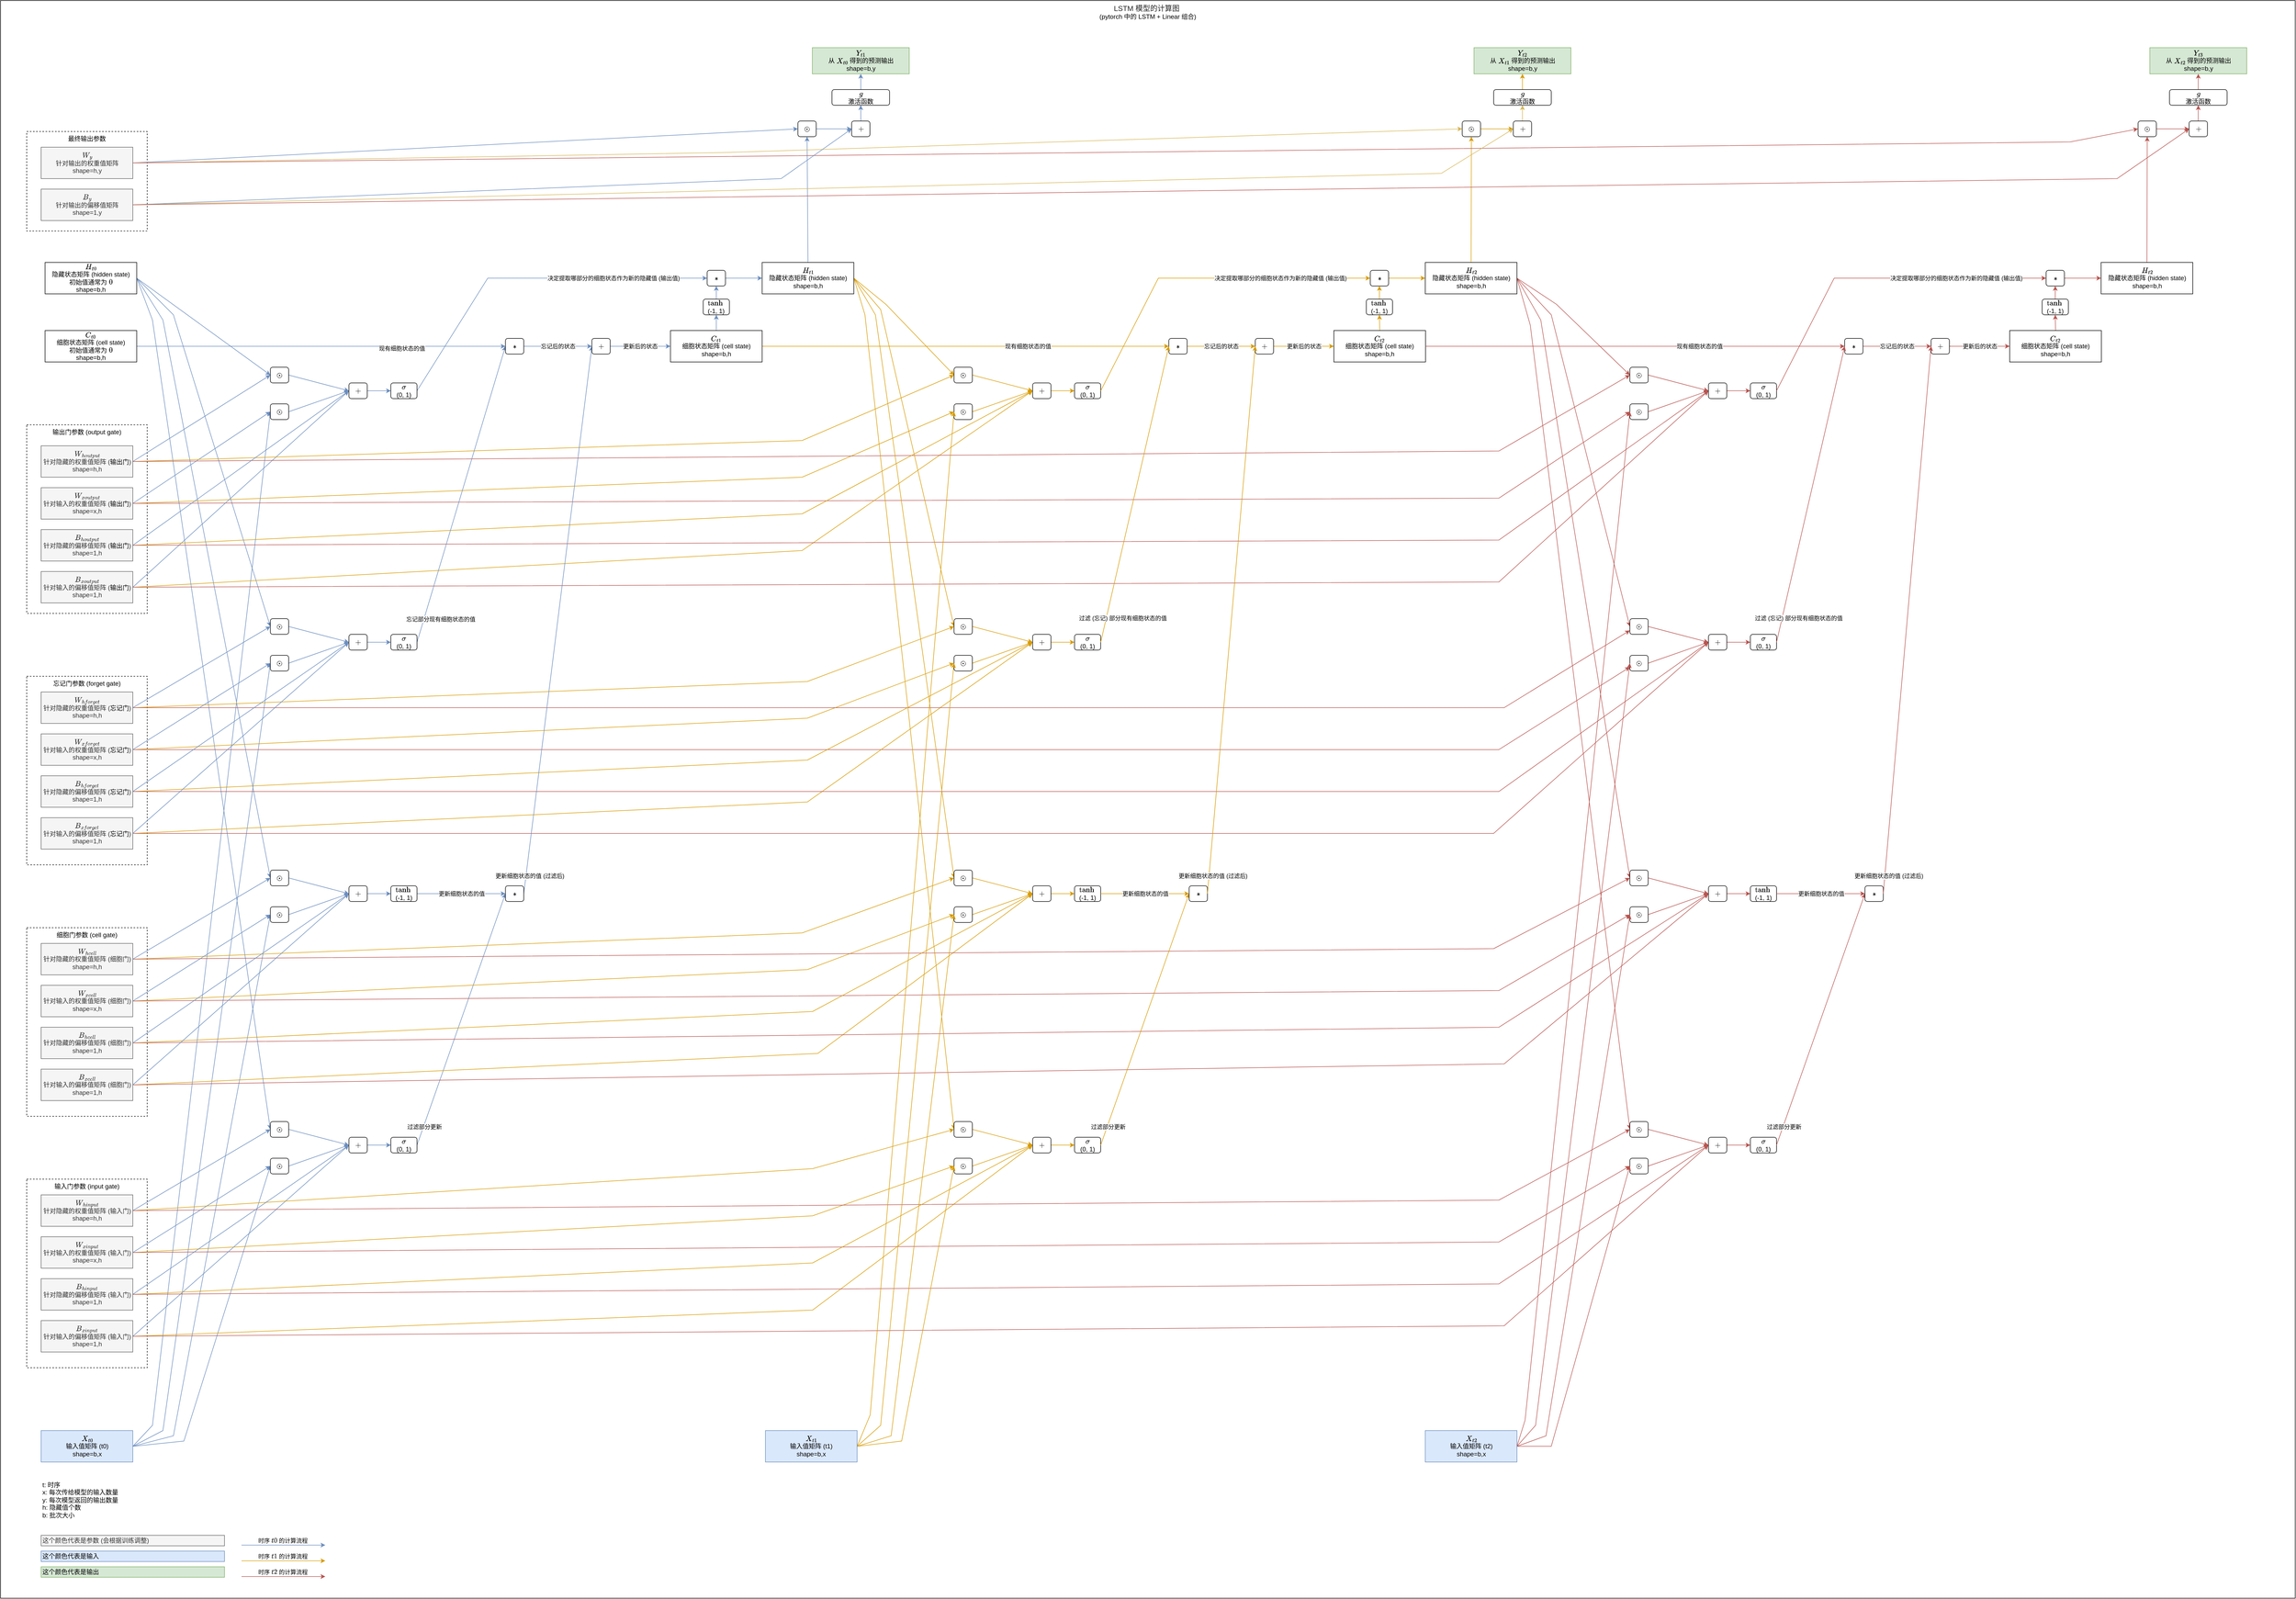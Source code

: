 <mxfile version="12.9.3" type="device"><diagram id="Z76twyX6353hD2i5-Gm8" name="Page-1"><mxGraphModel dx="946" dy="604" grid="1" gridSize="10" guides="1" tooltips="1" connect="1" arrows="1" fold="1" page="1" pageScale="1" pageWidth="850" pageHeight="1100" math="1" shadow="0"><root><mxCell id="0"/><mxCell id="1" parent="0"/><mxCell id="YS35O92XSJqRHR133_rY-137" value="&lt;div style=&quot;text-align: left&quot;&gt;&lt;span style=&quot;font-size: 14px ; letter-spacing: 0.01px ; background-color: rgb(255 , 255 , 255)&quot;&gt;&lt;font color=&quot;#262626&quot;&gt;&amp;nbsp; &amp;nbsp; &amp;nbsp; &amp;nbsp;LSTM 模型的计算图&lt;/font&gt;&lt;/span&gt;&lt;/div&gt;&lt;div style=&quot;text-align: left&quot;&gt;&lt;span style=&quot;text-align: center&quot;&gt;(pytorch 中的 LSTM + Linear 组合)&lt;/span&gt;&lt;/div&gt;" style="rounded=0;whiteSpace=wrap;html=1;align=center;verticalAlign=top;" parent="1" vertex="1"><mxGeometry x="10" y="10" width="4380" height="3050" as="geometry"/></mxCell><mxCell id="l-m3Oe8zROqH0-9w1eUW-301" value="最终输出参数" style="rounded=0;whiteSpace=wrap;html=1;dashed=1;verticalAlign=top;" parent="1" vertex="1"><mxGeometry x="60" y="260" width="230" height="190" as="geometry"/></mxCell><mxCell id="l-m3Oe8zROqH0-9w1eUW-1" value="输入门参数 (input gate)" style="rounded=0;whiteSpace=wrap;html=1;dashed=1;verticalAlign=top;" parent="1" vertex="1"><mxGeometry x="60" y="2260" width="230" height="360" as="geometry"/></mxCell><mxCell id="l-m3Oe8zROqH0-9w1eUW-21" style="rounded=0;orthogonalLoop=1;jettySize=auto;html=1;exitX=1;exitY=0.5;exitDx=0;exitDy=0;entryX=0;entryY=0.5;entryDx=0;entryDy=0;fillColor=#dae8fc;strokeColor=#6c8ebf;" parent="1" source="YS35O92XSJqRHR133_rY-138" target="l-m3Oe8zROqH0-9w1eUW-18" edge="1"><mxGeometry relative="1" as="geometry"><Array as="points"><mxPoint x="360" y="2760"/></Array></mxGeometry></mxCell><mxCell id="l-m3Oe8zROqH0-9w1eUW-36" style="edgeStyle=none;rounded=0;orthogonalLoop=1;jettySize=auto;html=1;exitX=1;exitY=0.5;exitDx=0;exitDy=0;entryX=0;entryY=0.5;entryDx=0;entryDy=0;fillColor=#dae8fc;strokeColor=#6c8ebf;" parent="1" source="YS35O92XSJqRHR133_rY-138" target="l-m3Oe8zROqH0-9w1eUW-35" edge="1"><mxGeometry relative="1" as="geometry"><mxPoint x="386.25" y="2050" as="targetPoint"/><Array as="points"><mxPoint x="340" y="2750"/></Array></mxGeometry></mxCell><mxCell id="l-m3Oe8zROqH0-9w1eUW-72" style="edgeStyle=none;rounded=0;orthogonalLoop=1;jettySize=auto;html=1;exitX=1;exitY=0.5;exitDx=0;exitDy=0;entryX=0;entryY=0.5;entryDx=0;entryDy=0;fillColor=#dae8fc;strokeColor=#6c8ebf;" parent="1" source="YS35O92XSJqRHR133_rY-138" target="l-m3Oe8zROqH0-9w1eUW-51" edge="1"><mxGeometry relative="1" as="geometry"><mxPoint x="510" y="1250" as="targetPoint"/><Array as="points"><mxPoint x="320" y="2740"/></Array></mxGeometry></mxCell><mxCell id="l-m3Oe8zROqH0-9w1eUW-73" style="edgeStyle=none;rounded=0;orthogonalLoop=1;jettySize=auto;html=1;exitX=1;exitY=0.5;exitDx=0;exitDy=0;entryX=0;entryY=0.5;entryDx=0;entryDy=0;fillColor=#dae8fc;strokeColor=#6c8ebf;" parent="1" source="YS35O92XSJqRHR133_rY-138" target="l-m3Oe8zROqH0-9w1eUW-68" edge="1"><mxGeometry relative="1" as="geometry"><mxPoint x="510" y="766.667" as="targetPoint"/><Array as="points"><mxPoint x="300" y="2730"/></Array></mxGeometry></mxCell><mxCell id="YS35O92XSJqRHR133_rY-138" value="`X_(t0)`&lt;br&gt;输入值矩阵 (t0)&lt;br&gt;shape=b,x" style="rounded=0;whiteSpace=wrap;html=1;fillColor=#dae8fc;strokeColor=#6c8ebf;" parent="1" vertex="1"><mxGeometry x="87.5" y="2740" width="175" height="60" as="geometry"/></mxCell><mxCell id="l-m3Oe8zROqH0-9w1eUW-168" style="edgeStyle=none;rounded=0;orthogonalLoop=1;jettySize=auto;html=1;exitX=1;exitY=0.5;exitDx=0;exitDy=0;entryX=0;entryY=0.5;entryDx=0;entryDy=0;strokeColor=#d79b00;fontColor=#000000;fillColor=#ffe6cc;" parent="1" source="YS35O92XSJqRHR133_rY-139" target="l-m3Oe8zROqH0-9w1eUW-129" edge="1"><mxGeometry relative="1" as="geometry"><Array as="points"><mxPoint x="1560" y="2330"/></Array></mxGeometry></mxCell><mxCell id="l-m3Oe8zROqH0-9w1eUW-260" style="edgeStyle=none;rounded=0;orthogonalLoop=1;jettySize=auto;html=1;exitX=1;exitY=0.5;exitDx=0;exitDy=0;entryX=0;entryY=0.5;entryDx=0;entryDy=0;strokeColor=#b85450;fontColor=#000000;fillColor=#f8cecc;" parent="1" source="YS35O92XSJqRHR133_rY-139" target="l-m3Oe8zROqH0-9w1eUW-205" edge="1"><mxGeometry relative="1" as="geometry"><Array as="points"><mxPoint x="2870" y="2380"/></Array></mxGeometry></mxCell><mxCell id="YS35O92XSJqRHR133_rY-139" value="`W_(x i n p u t)`&lt;br&gt;针对输入的权重值矩阵 (输入门)&lt;br&gt;shape=x,h" style="rounded=0;whiteSpace=wrap;html=1;glass=0;fillColor=#f5f5f5;strokeColor=#666666;fontColor=#333333;" parent="1" vertex="1"><mxGeometry x="87.5" y="2370" width="175" height="60" as="geometry"/></mxCell><mxCell id="l-m3Oe8zROqH0-9w1eUW-62" style="edgeStyle=none;rounded=0;orthogonalLoop=1;jettySize=auto;html=1;exitX=1;exitY=0.5;exitDx=0;exitDy=0;entryX=0;entryY=0.5;entryDx=0;entryDy=0;fillColor=#dae8fc;strokeColor=#6c8ebf;" parent="1" source="YS35O92XSJqRHR133_rY-140" target="l-m3Oe8zROqH0-9w1eUW-19" edge="1"><mxGeometry relative="1" as="geometry"/></mxCell><mxCell id="l-m3Oe8zROqH0-9w1eUW-166" style="edgeStyle=none;rounded=0;orthogonalLoop=1;jettySize=auto;html=1;exitX=1;exitY=0.5;exitDx=0;exitDy=0;entryX=0;entryY=0.5;entryDx=0;entryDy=0;strokeColor=#d79b00;fontColor=#000000;fillColor=#ffe6cc;" parent="1" source="YS35O92XSJqRHR133_rY-140" target="l-m3Oe8zROqH0-9w1eUW-131" edge="1"><mxGeometry relative="1" as="geometry"><Array as="points"><mxPoint x="1560" y="2510"/></Array></mxGeometry></mxCell><mxCell id="l-m3Oe8zROqH0-9w1eUW-258" style="edgeStyle=none;rounded=0;orthogonalLoop=1;jettySize=auto;html=1;exitX=1;exitY=0.5;exitDx=0;exitDy=0;strokeColor=#b85450;fontColor=#000000;entryX=0;entryY=0.5;entryDx=0;entryDy=0;fillColor=#f8cecc;" parent="1" source="YS35O92XSJqRHR133_rY-140" target="l-m3Oe8zROqH0-9w1eUW-207" edge="1"><mxGeometry relative="1" as="geometry"><mxPoint x="3306.667" y="2370" as="targetPoint"/><Array as="points"><mxPoint x="2880" y="2540"/></Array></mxGeometry></mxCell><mxCell id="YS35O92XSJqRHR133_rY-140" value="`B_(x i n p u t)`&lt;br&gt;针对输入的偏移值矩阵 (输入门)&lt;br&gt;shape=1,h" style="rounded=0;whiteSpace=wrap;html=1;fillColor=#f5f5f5;strokeColor=#666666;fontColor=#333333;" parent="1" vertex="1"><mxGeometry x="87.5" y="2530" width="175" height="60" as="geometry"/></mxCell><mxCell id="l-m3Oe8zROqH0-9w1eUW-22" style="rounded=0;orthogonalLoop=1;jettySize=auto;html=1;exitX=1;exitY=0.5;exitDx=0;exitDy=0;entryX=0;entryY=0.5;entryDx=0;entryDy=0;fillColor=#dae8fc;strokeColor=#6c8ebf;" parent="1" source="YS35O92XSJqRHR133_rY-139" target="l-m3Oe8zROqH0-9w1eUW-18" edge="1"><mxGeometry relative="1" as="geometry"/></mxCell><mxCell id="l-m3Oe8zROqH0-9w1eUW-27" style="edgeStyle=none;rounded=0;orthogonalLoop=1;jettySize=auto;html=1;exitX=1;exitY=0.5;exitDx=0;exitDy=0;entryX=0;entryY=0.5;entryDx=0;entryDy=0;fillColor=#dae8fc;strokeColor=#6c8ebf;" parent="1" source="YS35O92XSJqRHR133_rY-142" target="l-m3Oe8zROqH0-9w1eUW-23" edge="1"><mxGeometry relative="1" as="geometry"/></mxCell><mxCell id="l-m3Oe8zROqH0-9w1eUW-169" style="edgeStyle=none;rounded=0;orthogonalLoop=1;jettySize=auto;html=1;exitX=1;exitY=0.5;exitDx=0;exitDy=0;entryX=0;entryY=0.5;entryDx=0;entryDy=0;strokeColor=#d79b00;fontColor=#000000;fillColor=#ffe6cc;" parent="1" source="YS35O92XSJqRHR133_rY-142" target="l-m3Oe8zROqH0-9w1eUW-133" edge="1"><mxGeometry relative="1" as="geometry"><Array as="points"><mxPoint x="1560" y="2240"/></Array></mxGeometry></mxCell><mxCell id="l-m3Oe8zROqH0-9w1eUW-261" style="edgeStyle=none;rounded=0;orthogonalLoop=1;jettySize=auto;html=1;exitX=1;exitY=0.5;exitDx=0;exitDy=0;strokeColor=#b85450;fontColor=#000000;entryX=0;entryY=0.5;entryDx=0;entryDy=0;fillColor=#f8cecc;" parent="1" source="YS35O92XSJqRHR133_rY-142" target="l-m3Oe8zROqH0-9w1eUW-209" edge="1"><mxGeometry relative="1" as="geometry"><mxPoint x="2800" y="2160" as="targetPoint"/><Array as="points"><mxPoint x="2870" y="2300"/></Array></mxGeometry></mxCell><mxCell id="YS35O92XSJqRHR133_rY-142" value="`W_(h i n p u t)`&lt;br&gt;针对隐藏的权重值矩阵 (输入门)&lt;br&gt;shape=h,h" style="rounded=0;whiteSpace=wrap;html=1;glass=0;fillColor=#f5f5f5;strokeColor=#666666;fontColor=#333333;" parent="1" vertex="1"><mxGeometry x="87.5" y="2290" width="175" height="60" as="geometry"/></mxCell><mxCell id="l-m3Oe8zROqH0-9w1eUW-26" style="edgeStyle=none;rounded=0;orthogonalLoop=1;jettySize=auto;html=1;exitX=1;exitY=0.5;exitDx=0;exitDy=0;entryX=0;entryY=0.5;entryDx=0;entryDy=0;fillColor=#dae8fc;strokeColor=#6c8ebf;" parent="1" source="YS35O92XSJqRHR133_rY-143" target="l-m3Oe8zROqH0-9w1eUW-23" edge="1"><mxGeometry relative="1" as="geometry"><Array as="points"><mxPoint x="300" y="620"/></Array></mxGeometry></mxCell><mxCell id="l-m3Oe8zROqH0-9w1eUW-44" style="edgeStyle=none;rounded=0;orthogonalLoop=1;jettySize=auto;html=1;exitX=1;exitY=0.5;exitDx=0;exitDy=0;entryX=0;entryY=0.5;entryDx=0;entryDy=0;fillColor=#dae8fc;strokeColor=#6c8ebf;" parent="1" source="YS35O92XSJqRHR133_rY-143" target="l-m3Oe8zROqH0-9w1eUW-34" edge="1"><mxGeometry relative="1" as="geometry"><Array as="points"><mxPoint x="320" y="620"/></Array></mxGeometry></mxCell><mxCell id="l-m3Oe8zROqH0-9w1eUW-79" style="edgeStyle=none;rounded=0;orthogonalLoop=1;jettySize=auto;html=1;exitX=1;exitY=0.5;exitDx=0;exitDy=0;entryX=0;entryY=0.5;entryDx=0;entryDy=0;fillColor=#dae8fc;strokeColor=#6c8ebf;" parent="1" source="YS35O92XSJqRHR133_rY-143" target="l-m3Oe8zROqH0-9w1eUW-66" edge="1"><mxGeometry relative="1" as="geometry"/></mxCell><mxCell id="l-m3Oe8zROqH0-9w1eUW-105" style="edgeStyle=none;rounded=0;orthogonalLoop=1;jettySize=auto;html=1;exitX=1;exitY=0.5;exitDx=0;exitDy=0;entryX=0;entryY=0.5;entryDx=0;entryDy=0;strokeColor=#6c8ebf;fontColor=#000000;fillColor=#dae8fc;" parent="1" source="YS35O92XSJqRHR133_rY-143" target="l-m3Oe8zROqH0-9w1eUW-49" edge="1"><mxGeometry relative="1" as="geometry"><mxPoint x="533.75" y="485" as="targetPoint"/><Array as="points"><mxPoint x="340" y="610"/></Array></mxGeometry></mxCell><mxCell id="YS35O92XSJqRHR133_rY-143" value="`H_(t0)`&lt;br&gt;隐藏状态矩阵 (hidden state)&lt;br&gt;初始值通常为 `0`&lt;br&gt;shape=b,h" style="rounded=0;whiteSpace=wrap;html=1;" parent="1" vertex="1"><mxGeometry x="95" y="510" width="175" height="60" as="geometry"/></mxCell><mxCell id="l-m3Oe8zROqH0-9w1eUW-61" style="edgeStyle=none;rounded=0;orthogonalLoop=1;jettySize=auto;html=1;exitX=1;exitY=0.5;exitDx=0;exitDy=0;entryX=0;entryY=0.5;entryDx=0;entryDy=0;fillColor=#dae8fc;strokeColor=#6c8ebf;" parent="1" source="YS35O92XSJqRHR133_rY-145" target="l-m3Oe8zROqH0-9w1eUW-19" edge="1"><mxGeometry relative="1" as="geometry"/></mxCell><mxCell id="l-m3Oe8zROqH0-9w1eUW-167" style="edgeStyle=none;rounded=0;orthogonalLoop=1;jettySize=auto;html=1;exitX=1;exitY=0.5;exitDx=0;exitDy=0;entryX=0;entryY=0.5;entryDx=0;entryDy=0;strokeColor=#d79b00;fontColor=#000000;fillColor=#ffe6cc;" parent="1" source="YS35O92XSJqRHR133_rY-145" target="l-m3Oe8zROqH0-9w1eUW-131" edge="1"><mxGeometry relative="1" as="geometry"><Array as="points"><mxPoint x="1560" y="2420"/></Array></mxGeometry></mxCell><mxCell id="l-m3Oe8zROqH0-9w1eUW-259" style="edgeStyle=none;rounded=0;orthogonalLoop=1;jettySize=auto;html=1;exitX=1;exitY=0.5;exitDx=0;exitDy=0;strokeColor=#b85450;fontColor=#000000;entryX=0;entryY=0.5;entryDx=0;entryDy=0;fillColor=#f8cecc;" parent="1" source="YS35O92XSJqRHR133_rY-145" target="l-m3Oe8zROqH0-9w1eUW-207" edge="1"><mxGeometry relative="1" as="geometry"><mxPoint x="3153.333" y="2460" as="targetPoint"/><Array as="points"><mxPoint x="2870" y="2460"/></Array></mxGeometry></mxCell><mxCell id="YS35O92XSJqRHR133_rY-145" value="`B_(h i n p u t)`&lt;br&gt;针对隐藏的偏移值矩阵 (输入门)&lt;br&gt;shape=1,h" style="rounded=0;whiteSpace=wrap;html=1;fillColor=#f5f5f5;strokeColor=#666666;fontColor=#333333;" parent="1" vertex="1"><mxGeometry x="87.5" y="2450" width="175" height="60" as="geometry"/></mxCell><mxCell id="l-m3Oe8zROqH0-9w1eUW-9" value="输出门参数 (output gate)" style="rounded=0;whiteSpace=wrap;html=1;dashed=1;verticalAlign=top;" parent="1" vertex="1"><mxGeometry x="60" y="820" width="230" height="360" as="geometry"/></mxCell><mxCell id="l-m3Oe8zROqH0-9w1eUW-75" style="edgeStyle=none;rounded=0;orthogonalLoop=1;jettySize=auto;html=1;exitX=1;exitY=0.5;exitDx=0;exitDy=0;entryX=0;entryY=0.5;entryDx=0;entryDy=0;fillColor=#dae8fc;strokeColor=#6c8ebf;" parent="1" source="l-m3Oe8zROqH0-9w1eUW-10" target="l-m3Oe8zROqH0-9w1eUW-68" edge="1"><mxGeometry relative="1" as="geometry"/></mxCell><mxCell id="l-m3Oe8zROqH0-9w1eUW-181" style="edgeStyle=none;rounded=0;orthogonalLoop=1;jettySize=auto;html=1;exitX=1;exitY=0.5;exitDx=0;exitDy=0;strokeColor=#d79b00;fontColor=#000000;fillColor=#ffe6cc;entryX=0;entryY=0.5;entryDx=0;entryDy=0;" parent="1" source="l-m3Oe8zROqH0-9w1eUW-10" target="l-m3Oe8zROqH0-9w1eUW-152" edge="1"><mxGeometry relative="1" as="geometry"><mxPoint x="1790" y="830" as="targetPoint"/><Array as="points"><mxPoint x="1540" y="920"/></Array></mxGeometry></mxCell><mxCell id="l-m3Oe8zROqH0-9w1eUW-272" style="edgeStyle=none;rounded=0;orthogonalLoop=1;jettySize=auto;html=1;exitX=1;exitY=0.5;exitDx=0;exitDy=0;strokeColor=#b85450;fontColor=#000000;entryX=0;entryY=0.5;entryDx=0;entryDy=0;fillColor=#f8cecc;" parent="1" source="l-m3Oe8zROqH0-9w1eUW-10" target="l-m3Oe8zROqH0-9w1eUW-228" edge="1"><mxGeometry relative="1" as="geometry"><mxPoint x="2620" y="920" as="targetPoint"/><Array as="points"><mxPoint x="2870" y="960"/></Array></mxGeometry></mxCell><mxCell id="l-m3Oe8zROqH0-9w1eUW-10" value="`W_(x o u t p u t)`&lt;br&gt;针对输入的权重值矩阵 (&lt;span style=&quot;color: rgb(0 , 0 , 0)&quot;&gt;输出门&lt;/span&gt;)&lt;br&gt;shape=x,h" style="rounded=0;whiteSpace=wrap;html=1;glass=0;fillColor=#f5f5f5;strokeColor=#666666;fontColor=#333333;" parent="1" vertex="1"><mxGeometry x="87.5" y="940" width="175" height="60" as="geometry"/></mxCell><mxCell id="l-m3Oe8zROqH0-9w1eUW-77" style="edgeStyle=none;rounded=0;orthogonalLoop=1;jettySize=auto;html=1;exitX=1;exitY=0.5;exitDx=0;exitDy=0;entryX=0;entryY=0.5;entryDx=0;entryDy=0;fillColor=#dae8fc;strokeColor=#6c8ebf;" parent="1" source="l-m3Oe8zROqH0-9w1eUW-11" target="l-m3Oe8zROqH0-9w1eUW-70" edge="1"><mxGeometry relative="1" as="geometry"><mxPoint x="670" y="920.0" as="targetPoint"/></mxGeometry></mxCell><mxCell id="l-m3Oe8zROqH0-9w1eUW-179" style="edgeStyle=none;rounded=0;orthogonalLoop=1;jettySize=auto;html=1;exitX=1;exitY=0.5;exitDx=0;exitDy=0;entryX=0;entryY=0.5;entryDx=0;entryDy=0;strokeColor=#d79b00;fontColor=#000000;fillColor=#ffe6cc;" parent="1" source="l-m3Oe8zROqH0-9w1eUW-11" target="l-m3Oe8zROqH0-9w1eUW-154" edge="1"><mxGeometry relative="1" as="geometry"><Array as="points"><mxPoint x="1540" y="1060"/></Array></mxGeometry></mxCell><mxCell id="l-m3Oe8zROqH0-9w1eUW-270" style="edgeStyle=none;rounded=0;orthogonalLoop=1;jettySize=auto;html=1;exitX=1;exitY=0.5;exitDx=0;exitDy=0;strokeColor=#b85450;fontColor=#000000;entryX=0;entryY=0.5;entryDx=0;entryDy=0;fillColor=#f8cecc;" parent="1" source="l-m3Oe8zROqH0-9w1eUW-11" target="l-m3Oe8zROqH0-9w1eUW-230" edge="1"><mxGeometry relative="1" as="geometry"><mxPoint x="2810" y="980" as="targetPoint"/><Array as="points"><mxPoint x="2870" y="1120"/></Array></mxGeometry></mxCell><mxCell id="l-m3Oe8zROqH0-9w1eUW-11" value="`B_(x o u t p u t)`&lt;br&gt;针对输入的偏移值矩阵 (&lt;span style=&quot;color: rgb(0 , 0 , 0)&quot;&gt;输出门&lt;/span&gt;)&lt;br&gt;shape=1,h" style="rounded=0;whiteSpace=wrap;html=1;fillColor=#f5f5f5;strokeColor=#666666;fontColor=#333333;" parent="1" vertex="1"><mxGeometry x="87.5" y="1100" width="175" height="60" as="geometry"/></mxCell><mxCell id="l-m3Oe8zROqH0-9w1eUW-74" style="edgeStyle=none;rounded=0;orthogonalLoop=1;jettySize=auto;html=1;exitX=1;exitY=0.5;exitDx=0;exitDy=0;entryX=0;entryY=0.5;entryDx=0;entryDy=0;fillColor=#dae8fc;strokeColor=#6c8ebf;" parent="1" source="l-m3Oe8zROqH0-9w1eUW-12" target="l-m3Oe8zROqH0-9w1eUW-66" edge="1"><mxGeometry relative="1" as="geometry"/></mxCell><mxCell id="l-m3Oe8zROqH0-9w1eUW-182" style="edgeStyle=none;rounded=0;orthogonalLoop=1;jettySize=auto;html=1;exitX=1;exitY=0.5;exitDx=0;exitDy=0;entryX=0;entryY=0.5;entryDx=0;entryDy=0;strokeColor=#d79b00;fontColor=#000000;fillColor=#ffe6cc;" parent="1" source="l-m3Oe8zROqH0-9w1eUW-12" target="l-m3Oe8zROqH0-9w1eUW-150" edge="1"><mxGeometry relative="1" as="geometry"><Array as="points"><mxPoint x="1540" y="850"/></Array></mxGeometry></mxCell><mxCell id="l-m3Oe8zROqH0-9w1eUW-273" style="edgeStyle=none;rounded=0;orthogonalLoop=1;jettySize=auto;html=1;exitX=1;exitY=0.5;exitDx=0;exitDy=0;strokeColor=#b85450;fontColor=#000000;entryX=0;entryY=0.5;entryDx=0;entryDy=0;fillColor=#f8cecc;" parent="1" source="l-m3Oe8zROqH0-9w1eUW-12" target="l-m3Oe8zROqH0-9w1eUW-226" edge="1"><mxGeometry relative="1" as="geometry"><mxPoint x="2670" y="889.667" as="targetPoint"/><Array as="points"><mxPoint x="2870" y="870"/></Array></mxGeometry></mxCell><mxCell id="l-m3Oe8zROqH0-9w1eUW-12" value="`W_(h o u t p u t)`&lt;br&gt;针对隐藏的权重值矩阵 (&lt;span style=&quot;color: rgb(0 , 0 , 0)&quot;&gt;输出&lt;/span&gt;&lt;span style=&quot;color: rgb(0 , 0 , 0)&quot;&gt;门&lt;/span&gt;)&lt;br&gt;shape=h,h" style="rounded=0;whiteSpace=wrap;html=1;glass=0;fillColor=#f5f5f5;strokeColor=#666666;fontColor=#333333;" parent="1" vertex="1"><mxGeometry x="87.5" y="860" width="175" height="60" as="geometry"/></mxCell><mxCell id="l-m3Oe8zROqH0-9w1eUW-76" style="edgeStyle=none;rounded=0;orthogonalLoop=1;jettySize=auto;html=1;exitX=1;exitY=0.5;exitDx=0;exitDy=0;entryX=0;entryY=0.5;entryDx=0;entryDy=0;fillColor=#dae8fc;strokeColor=#6c8ebf;" parent="1" source="l-m3Oe8zROqH0-9w1eUW-13" target="l-m3Oe8zROqH0-9w1eUW-70" edge="1"><mxGeometry relative="1" as="geometry"/></mxCell><mxCell id="l-m3Oe8zROqH0-9w1eUW-180" style="edgeStyle=none;rounded=0;orthogonalLoop=1;jettySize=auto;html=1;exitX=1;exitY=0.5;exitDx=0;exitDy=0;entryX=0;entryY=0.5;entryDx=0;entryDy=0;strokeColor=#d79b00;fontColor=#000000;fillColor=#ffe6cc;" parent="1" source="l-m3Oe8zROqH0-9w1eUW-13" target="l-m3Oe8zROqH0-9w1eUW-154" edge="1"><mxGeometry relative="1" as="geometry"><Array as="points"><mxPoint x="1540" y="990"/></Array></mxGeometry></mxCell><mxCell id="l-m3Oe8zROqH0-9w1eUW-271" style="edgeStyle=none;rounded=0;orthogonalLoop=1;jettySize=auto;html=1;exitX=1;exitY=0.5;exitDx=0;exitDy=0;strokeColor=#b85450;fontColor=#000000;entryX=0;entryY=0.5;entryDx=0;entryDy=0;fillColor=#f8cecc;" parent="1" source="l-m3Oe8zROqH0-9w1eUW-13" target="l-m3Oe8zROqH0-9w1eUW-230" edge="1"><mxGeometry relative="1" as="geometry"><mxPoint x="2680" y="950" as="targetPoint"/><Array as="points"><mxPoint x="2870" y="1040"/></Array></mxGeometry></mxCell><mxCell id="l-m3Oe8zROqH0-9w1eUW-13" value="`B_(h o u t p u t)`&lt;br&gt;针对隐藏的偏移值矩阵 (&lt;span style=&quot;color: rgb(0 , 0 , 0)&quot;&gt;输出门&lt;/span&gt;)&lt;br&gt;shape=1,h" style="rounded=0;whiteSpace=wrap;html=1;fillColor=#f5f5f5;strokeColor=#666666;fontColor=#333333;" parent="1" vertex="1"><mxGeometry x="87.5" y="1020" width="175" height="60" as="geometry"/></mxCell><mxCell id="l-m3Oe8zROqH0-9w1eUW-96" value="&lt;font color=&quot;#000000&quot;&gt;现有细胞状态的值&lt;/font&gt;" style="edgeStyle=none;rounded=0;orthogonalLoop=1;jettySize=auto;html=1;exitX=1;exitY=0.5;exitDx=0;exitDy=0;fontColor=#66B2FF;entryX=0;entryY=0.5;entryDx=0;entryDy=0;fillColor=#dae8fc;strokeColor=#6c8ebf;" parent="1" source="l-m3Oe8zROqH0-9w1eUW-17" target="l-m3Oe8zROqH0-9w1eUW-97" edge="1"><mxGeometry x="0.44" y="-4" relative="1" as="geometry"><mxPoint x="938.75" y="130" as="targetPoint"/><Array as="points"/><mxPoint x="-1" as="offset"/></mxGeometry></mxCell><mxCell id="l-m3Oe8zROqH0-9w1eUW-17" value="`C_(t0)`&lt;br&gt;细胞状态矩阵 (cell state)&lt;br&gt;初始值通常为 `0`&lt;br&gt;shape=b,h" style="rounded=0;whiteSpace=wrap;html=1;" parent="1" vertex="1"><mxGeometry x="95" y="640" width="175" height="60" as="geometry"/></mxCell><mxCell id="l-m3Oe8zROqH0-9w1eUW-29" style="edgeStyle=none;rounded=0;orthogonalLoop=1;jettySize=auto;html=1;exitX=1;exitY=0.5;exitDx=0;exitDy=0;entryX=0;entryY=0.5;entryDx=0;entryDy=0;fillColor=#dae8fc;strokeColor=#6c8ebf;" parent="1" source="l-m3Oe8zROqH0-9w1eUW-18" target="l-m3Oe8zROqH0-9w1eUW-19" edge="1"><mxGeometry relative="1" as="geometry"/></mxCell><mxCell id="l-m3Oe8zROqH0-9w1eUW-18" value="`odot`" style="rounded=1;whiteSpace=wrap;html=1;" parent="1" vertex="1"><mxGeometry x="525" y="2220" width="35" height="30" as="geometry"/></mxCell><mxCell id="l-m3Oe8zROqH0-9w1eUW-33" style="edgeStyle=none;rounded=0;orthogonalLoop=1;jettySize=auto;html=1;exitX=1;exitY=0.5;exitDx=0;exitDy=0;entryX=0;entryY=0.5;entryDx=0;entryDy=0;fillColor=#dae8fc;strokeColor=#6c8ebf;" parent="1" source="l-m3Oe8zROqH0-9w1eUW-19" target="l-m3Oe8zROqH0-9w1eUW-32" edge="1"><mxGeometry relative="1" as="geometry"/></mxCell><mxCell id="l-m3Oe8zROqH0-9w1eUW-19" value="`+`" style="rounded=1;whiteSpace=wrap;html=1;" parent="1" vertex="1"><mxGeometry x="675" y="2180" width="35" height="30" as="geometry"/></mxCell><mxCell id="l-m3Oe8zROqH0-9w1eUW-28" style="edgeStyle=none;rounded=0;orthogonalLoop=1;jettySize=auto;html=1;exitX=1;exitY=0.5;exitDx=0;exitDy=0;entryX=0;entryY=0.5;entryDx=0;entryDy=0;fillColor=#dae8fc;strokeColor=#6c8ebf;" parent="1" source="l-m3Oe8zROqH0-9w1eUW-23" target="l-m3Oe8zROqH0-9w1eUW-19" edge="1"><mxGeometry relative="1" as="geometry"/></mxCell><mxCell id="l-m3Oe8zROqH0-9w1eUW-23" value="`odot`" style="rounded=1;whiteSpace=wrap;html=1;" parent="1" vertex="1"><mxGeometry x="525" y="2150" width="35" height="30" as="geometry"/></mxCell><mxCell id="l-m3Oe8zROqH0-9w1eUW-92" value="过滤部分更新" style="edgeStyle=none;rounded=0;orthogonalLoop=1;jettySize=auto;html=1;exitX=1;exitY=0.5;exitDx=0;exitDy=0;entryX=0;entryY=0.5;entryDx=0;entryDy=0;fillColor=#dae8fc;strokeColor=#6c8ebf;" parent="1" source="l-m3Oe8zROqH0-9w1eUW-32" target="l-m3Oe8zROqH0-9w1eUW-91" edge="1"><mxGeometry x="-0.851" y="-3" relative="1" as="geometry"><mxPoint x="810" y="1920" as="targetPoint"/><mxPoint x="-1" as="offset"/></mxGeometry></mxCell><mxCell id="l-m3Oe8zROqH0-9w1eUW-32" value="`sigma`&lt;br&gt;(0, 1)" style="rounded=1;whiteSpace=wrap;html=1;align=center;" parent="1" vertex="1"><mxGeometry x="755" y="2180" width="50" height="30" as="geometry"/></mxCell><mxCell id="l-m3Oe8zROqH0-9w1eUW-41" style="edgeStyle=none;rounded=0;orthogonalLoop=1;jettySize=auto;html=1;exitX=1;exitY=0.5;exitDx=0;exitDy=0;entryX=0;entryY=0.5;entryDx=0;entryDy=0;fillColor=#dae8fc;strokeColor=#6c8ebf;" parent="1" source="l-m3Oe8zROqH0-9w1eUW-34" target="l-m3Oe8zROqH0-9w1eUW-40" edge="1"><mxGeometry relative="1" as="geometry"/></mxCell><mxCell id="l-m3Oe8zROqH0-9w1eUW-34" value="`odot`" style="rounded=1;whiteSpace=wrap;html=1;" parent="1" vertex="1"><mxGeometry x="525" y="1670" width="35" height="30" as="geometry"/></mxCell><mxCell id="l-m3Oe8zROqH0-9w1eUW-42" style="edgeStyle=none;rounded=0;orthogonalLoop=1;jettySize=auto;html=1;exitX=1;exitY=0.5;exitDx=0;exitDy=0;entryX=0;entryY=0.5;entryDx=0;entryDy=0;fillColor=#dae8fc;strokeColor=#6c8ebf;" parent="1" source="l-m3Oe8zROqH0-9w1eUW-35" target="l-m3Oe8zROqH0-9w1eUW-40" edge="1"><mxGeometry relative="1" as="geometry"/></mxCell><mxCell id="l-m3Oe8zROqH0-9w1eUW-35" value="`odot`" style="rounded=1;whiteSpace=wrap;html=1;" parent="1" vertex="1"><mxGeometry x="525" y="1740" width="35" height="30" as="geometry"/></mxCell><mxCell id="l-m3Oe8zROqH0-9w1eUW-47" style="edgeStyle=none;rounded=0;orthogonalLoop=1;jettySize=auto;html=1;exitX=1;exitY=0.5;exitDx=0;exitDy=0;entryX=0;entryY=0.5;entryDx=0;entryDy=0;fillColor=#dae8fc;strokeColor=#6c8ebf;" parent="1" source="l-m3Oe8zROqH0-9w1eUW-40" target="l-m3Oe8zROqH0-9w1eUW-46" edge="1"><mxGeometry relative="1" as="geometry"/></mxCell><mxCell id="l-m3Oe8zROqH0-9w1eUW-40" value="`+`" style="rounded=1;whiteSpace=wrap;html=1;" parent="1" vertex="1"><mxGeometry x="675" y="1700" width="35" height="30" as="geometry"/></mxCell><mxCell id="l-m3Oe8zROqH0-9w1eUW-93" value="更新细胞状态的值" style="edgeStyle=none;rounded=0;orthogonalLoop=1;jettySize=auto;html=1;exitX=1;exitY=0.5;exitDx=0;exitDy=0;entryX=0;entryY=0.5;entryDx=0;entryDy=0;fillColor=#dae8fc;strokeColor=#6c8ebf;" parent="1" source="l-m3Oe8zROqH0-9w1eUW-46" target="l-m3Oe8zROqH0-9w1eUW-91" edge="1"><mxGeometry relative="1" as="geometry"><mxPoint x="920" y="1940" as="targetPoint"/></mxGeometry></mxCell><mxCell id="l-m3Oe8zROqH0-9w1eUW-46" value="`tanh`&lt;br&gt;(-1, 1)" style="rounded=1;whiteSpace=wrap;html=1;align=center;" parent="1" vertex="1"><mxGeometry x="755" y="1700" width="50" height="30" as="geometry"/></mxCell><mxCell id="l-m3Oe8zROqH0-9w1eUW-48" style="edgeStyle=none;rounded=0;orthogonalLoop=1;jettySize=auto;html=1;exitX=1;exitY=0.5;exitDx=0;exitDy=0;entryX=0;entryY=0.5;entryDx=0;entryDy=0;fillColor=#dae8fc;strokeColor=#6c8ebf;" parent="1" source="l-m3Oe8zROqH0-9w1eUW-49" target="l-m3Oe8zROqH0-9w1eUW-53" edge="1"><mxGeometry relative="1" as="geometry"/></mxCell><mxCell id="l-m3Oe8zROqH0-9w1eUW-49" value="`odot`" style="rounded=1;whiteSpace=wrap;html=1;" parent="1" vertex="1"><mxGeometry x="525" y="1190" width="35" height="30" as="geometry"/></mxCell><mxCell id="l-m3Oe8zROqH0-9w1eUW-50" style="edgeStyle=none;rounded=0;orthogonalLoop=1;jettySize=auto;html=1;exitX=1;exitY=0.5;exitDx=0;exitDy=0;entryX=0;entryY=0.5;entryDx=0;entryDy=0;fillColor=#dae8fc;strokeColor=#6c8ebf;" parent="1" source="l-m3Oe8zROqH0-9w1eUW-51" target="l-m3Oe8zROqH0-9w1eUW-53" edge="1"><mxGeometry relative="1" as="geometry"/></mxCell><mxCell id="l-m3Oe8zROqH0-9w1eUW-51" value="`odot`" style="rounded=1;whiteSpace=wrap;html=1;" parent="1" vertex="1"><mxGeometry x="525" y="1260" width="35" height="30" as="geometry"/></mxCell><mxCell id="l-m3Oe8zROqH0-9w1eUW-52" style="edgeStyle=none;rounded=0;orthogonalLoop=1;jettySize=auto;html=1;exitX=1;exitY=0.5;exitDx=0;exitDy=0;entryX=0;entryY=0.5;entryDx=0;entryDy=0;fillColor=#dae8fc;strokeColor=#6c8ebf;" parent="1" source="l-m3Oe8zROqH0-9w1eUW-53" target="l-m3Oe8zROqH0-9w1eUW-54" edge="1"><mxGeometry relative="1" as="geometry"/></mxCell><mxCell id="l-m3Oe8zROqH0-9w1eUW-53" value="`+`" style="rounded=1;whiteSpace=wrap;html=1;" parent="1" vertex="1"><mxGeometry x="675" y="1220" width="35" height="30" as="geometry"/></mxCell><mxCell id="l-m3Oe8zROqH0-9w1eUW-102" value="忘记部分现有细胞状态的值" style="edgeStyle=none;rounded=0;orthogonalLoop=1;jettySize=auto;html=1;exitX=1;exitY=0.5;exitDx=0;exitDy=0;entryX=0;entryY=0.5;entryDx=0;entryDy=0;fontColor=#000000;fillColor=#dae8fc;strokeColor=#6c8ebf;" parent="1" source="l-m3Oe8zROqH0-9w1eUW-54" target="l-m3Oe8zROqH0-9w1eUW-97" edge="1"><mxGeometry x="-0.81" y="-30" relative="1" as="geometry"><mxPoint y="1" as="offset"/></mxGeometry></mxCell><mxCell id="l-m3Oe8zROqH0-9w1eUW-54" value="`sigma`&lt;br&gt;(0, 1)" style="rounded=1;whiteSpace=wrap;html=1;align=center;" parent="1" vertex="1"><mxGeometry x="755" y="1220" width="50" height="30" as="geometry"/></mxCell><mxCell id="l-m3Oe8zROqH0-9w1eUW-65" style="edgeStyle=none;rounded=0;orthogonalLoop=1;jettySize=auto;html=1;exitX=1;exitY=0.5;exitDx=0;exitDy=0;entryX=0;entryY=0.5;entryDx=0;entryDy=0;fillColor=#dae8fc;strokeColor=#6c8ebf;" parent="1" source="l-m3Oe8zROqH0-9w1eUW-66" target="l-m3Oe8zROqH0-9w1eUW-70" edge="1"><mxGeometry relative="1" as="geometry"/></mxCell><mxCell id="l-m3Oe8zROqH0-9w1eUW-66" value="`odot`" style="rounded=1;whiteSpace=wrap;html=1;" parent="1" vertex="1"><mxGeometry x="525" y="710" width="35" height="30" as="geometry"/></mxCell><mxCell id="l-m3Oe8zROqH0-9w1eUW-67" style="edgeStyle=none;rounded=0;orthogonalLoop=1;jettySize=auto;html=1;exitX=1;exitY=0.5;exitDx=0;exitDy=0;entryX=0;entryY=0.5;entryDx=0;entryDy=0;fillColor=#dae8fc;strokeColor=#6c8ebf;" parent="1" source="l-m3Oe8zROqH0-9w1eUW-68" target="l-m3Oe8zROqH0-9w1eUW-70" edge="1"><mxGeometry relative="1" as="geometry"/></mxCell><mxCell id="l-m3Oe8zROqH0-9w1eUW-68" value="`odot`" style="rounded=1;whiteSpace=wrap;html=1;" parent="1" vertex="1"><mxGeometry x="525" y="780" width="35" height="30" as="geometry"/></mxCell><mxCell id="l-m3Oe8zROqH0-9w1eUW-69" style="edgeStyle=none;rounded=0;orthogonalLoop=1;jettySize=auto;html=1;exitX=1;exitY=0.5;exitDx=0;exitDy=0;entryX=0;entryY=0.5;entryDx=0;entryDy=0;fillColor=#dae8fc;strokeColor=#6c8ebf;" parent="1" source="l-m3Oe8zROqH0-9w1eUW-70" target="l-m3Oe8zROqH0-9w1eUW-71" edge="1"><mxGeometry relative="1" as="geometry"/></mxCell><mxCell id="l-m3Oe8zROqH0-9w1eUW-70" value="`+`" style="rounded=1;whiteSpace=wrap;html=1;" parent="1" vertex="1"><mxGeometry x="675" y="740" width="35" height="30" as="geometry"/></mxCell><mxCell id="l-m3Oe8zROqH0-9w1eUW-122" value="决定提取哪部分的细胞状态作为新的隐藏值 (输出值)" style="edgeStyle=none;rounded=0;orthogonalLoop=1;jettySize=auto;html=1;exitX=1;exitY=0.5;exitDx=0;exitDy=0;entryX=0;entryY=0.5;entryDx=0;entryDy=0;strokeColor=#6c8ebf;fontColor=#000000;fillColor=#dae8fc;" parent="1" source="l-m3Oe8zROqH0-9w1eUW-71" target="l-m3Oe8zROqH0-9w1eUW-112" edge="1"><mxGeometry x="0.469" relative="1" as="geometry"><Array as="points"><mxPoint x="940" y="540"/></Array><mxPoint as="offset"/></mxGeometry></mxCell><mxCell id="l-m3Oe8zROqH0-9w1eUW-71" value="`sigma`&lt;br&gt;(0, 1)" style="rounded=1;whiteSpace=wrap;html=1;align=center;" parent="1" vertex="1"><mxGeometry x="755" y="740" width="50" height="30" as="geometry"/></mxCell><mxCell id="l-m3Oe8zROqH0-9w1eUW-80" value="细胞门参数 (cell gate)" style="rounded=0;whiteSpace=wrap;html=1;dashed=1;verticalAlign=top;" parent="1" vertex="1"><mxGeometry x="60" y="1780" width="230" height="360" as="geometry"/></mxCell><mxCell id="l-m3Oe8zROqH0-9w1eUW-172" style="edgeStyle=none;rounded=0;orthogonalLoop=1;jettySize=auto;html=1;exitX=1;exitY=0.5;exitDx=0;exitDy=0;entryX=0;entryY=0.5;entryDx=0;entryDy=0;strokeColor=#d79b00;fontColor=#000000;fillColor=#ffe6cc;" parent="1" source="l-m3Oe8zROqH0-9w1eUW-81" target="l-m3Oe8zROqH0-9w1eUW-138" edge="1"><mxGeometry relative="1" as="geometry"><Array as="points"><mxPoint x="1550" y="1860"/></Array></mxGeometry></mxCell><mxCell id="l-m3Oe8zROqH0-9w1eUW-264" style="edgeStyle=none;rounded=0;orthogonalLoop=1;jettySize=auto;html=1;exitX=1;exitY=0.5;exitDx=0;exitDy=0;strokeColor=#b85450;fontColor=#000000;entryX=0;entryY=0.5;entryDx=0;entryDy=0;fillColor=#f8cecc;" parent="1" source="l-m3Oe8zROqH0-9w1eUW-81" target="l-m3Oe8zROqH0-9w1eUW-214" edge="1"><mxGeometry relative="1" as="geometry"><mxPoint x="2470" y="1900" as="targetPoint"/><Array as="points"><mxPoint x="2870" y="1900"/></Array></mxGeometry></mxCell><mxCell id="l-m3Oe8zROqH0-9w1eUW-81" value="`W_(x c e l l)`&lt;br&gt;针对输入的权重值矩阵 (细胞门)&lt;br&gt;shape=x,h" style="rounded=0;whiteSpace=wrap;html=1;glass=0;fillColor=#f5f5f5;strokeColor=#666666;fontColor=#333333;" parent="1" vertex="1"><mxGeometry x="87.5" y="1890" width="175" height="60" as="geometry"/></mxCell><mxCell id="l-m3Oe8zROqH0-9w1eUW-170" style="edgeStyle=none;rounded=0;orthogonalLoop=1;jettySize=auto;html=1;exitX=1;exitY=0.5;exitDx=0;exitDy=0;entryX=0;entryY=0.5;entryDx=0;entryDy=0;strokeColor=#d79b00;fontColor=#000000;fillColor=#ffe6cc;" parent="1" source="l-m3Oe8zROqH0-9w1eUW-82" target="l-m3Oe8zROqH0-9w1eUW-140" edge="1"><mxGeometry relative="1" as="geometry"><Array as="points"><mxPoint x="1570" y="2020"/></Array></mxGeometry></mxCell><mxCell id="l-m3Oe8zROqH0-9w1eUW-262" style="edgeStyle=none;rounded=0;orthogonalLoop=1;jettySize=auto;html=1;exitX=1;exitY=0.5;exitDx=0;exitDy=0;strokeColor=#b85450;fontColor=#000000;entryX=0;entryY=0.5;entryDx=0;entryDy=0;fillColor=#f8cecc;" parent="1" source="l-m3Oe8zROqH0-9w1eUW-82" target="l-m3Oe8zROqH0-9w1eUW-216" edge="1"><mxGeometry relative="1" as="geometry"><mxPoint x="2640" y="1990" as="targetPoint"/><Array as="points"><mxPoint x="2880" y="2040"/></Array></mxGeometry></mxCell><mxCell id="l-m3Oe8zROqH0-9w1eUW-82" value="`B_(x c e l l)`&lt;br&gt;针对输入的偏移值矩阵 (细胞门)&lt;br&gt;shape=1,h" style="rounded=0;whiteSpace=wrap;html=1;fillColor=#f5f5f5;strokeColor=#666666;fontColor=#333333;" parent="1" vertex="1"><mxGeometry x="87.5" y="2050" width="175" height="60" as="geometry"/></mxCell><mxCell id="l-m3Oe8zROqH0-9w1eUW-173" style="edgeStyle=none;rounded=0;orthogonalLoop=1;jettySize=auto;html=1;exitX=1;exitY=0.5;exitDx=0;exitDy=0;entryX=0;entryY=0.5;entryDx=0;entryDy=0;strokeColor=#d79b00;fontColor=#000000;fillColor=#ffe6cc;" parent="1" source="l-m3Oe8zROqH0-9w1eUW-83" target="l-m3Oe8zROqH0-9w1eUW-136" edge="1"><mxGeometry relative="1" as="geometry"><Array as="points"><mxPoint x="1540" y="1790"/></Array></mxGeometry></mxCell><mxCell id="l-m3Oe8zROqH0-9w1eUW-265" style="edgeStyle=none;rounded=0;orthogonalLoop=1;jettySize=auto;html=1;exitX=1;exitY=0.5;exitDx=0;exitDy=0;strokeColor=#b85450;fontColor=#000000;entryX=0;entryY=0.5;entryDx=0;entryDy=0;fillColor=#f8cecc;" parent="1" source="l-m3Oe8zROqH0-9w1eUW-83" target="l-m3Oe8zROqH0-9w1eUW-212" edge="1"><mxGeometry relative="1" as="geometry"><mxPoint x="2440" y="1820" as="targetPoint"/><Array as="points"><mxPoint x="2860" y="1820"/></Array></mxGeometry></mxCell><mxCell id="l-m3Oe8zROqH0-9w1eUW-83" value="`W_(h c e l l)`&lt;br&gt;针对隐藏的权重值矩阵 (细胞门)&lt;br&gt;shape=h,h" style="rounded=0;whiteSpace=wrap;html=1;glass=0;fillColor=#f5f5f5;strokeColor=#666666;fontColor=#333333;" parent="1" vertex="1"><mxGeometry x="87.5" y="1810" width="175" height="60" as="geometry"/></mxCell><mxCell id="l-m3Oe8zROqH0-9w1eUW-171" style="edgeStyle=none;rounded=0;orthogonalLoop=1;jettySize=auto;html=1;exitX=1;exitY=0.5;exitDx=0;exitDy=0;entryX=0;entryY=0.5;entryDx=0;entryDy=0;strokeColor=#d79b00;fontColor=#000000;fillColor=#ffe6cc;" parent="1" source="l-m3Oe8zROqH0-9w1eUW-84" target="l-m3Oe8zROqH0-9w1eUW-140" edge="1"><mxGeometry relative="1" as="geometry"><Array as="points"><mxPoint x="1560" y="1940"/></Array></mxGeometry></mxCell><mxCell id="l-m3Oe8zROqH0-9w1eUW-263" style="edgeStyle=none;rounded=0;orthogonalLoop=1;jettySize=auto;html=1;exitX=1;exitY=0.5;exitDx=0;exitDy=0;strokeColor=#b85450;fontColor=#000000;entryX=0;entryY=0.5;entryDx=0;entryDy=0;fillColor=#f8cecc;" parent="1" source="l-m3Oe8zROqH0-9w1eUW-84" target="l-m3Oe8zROqH0-9w1eUW-216" edge="1"><mxGeometry relative="1" as="geometry"><mxPoint x="2770" y="1880" as="targetPoint"/><Array as="points"><mxPoint x="2870" y="1970"/></Array></mxGeometry></mxCell><mxCell id="l-m3Oe8zROqH0-9w1eUW-84" value="`B_(h c e l l)`&lt;br&gt;针对隐藏的偏移值矩阵 (细胞门)&lt;br&gt;shape=1,h" style="rounded=0;whiteSpace=wrap;html=1;fillColor=#f5f5f5;strokeColor=#666666;fontColor=#333333;" parent="1" vertex="1"><mxGeometry x="87.5" y="1970" width="175" height="60" as="geometry"/></mxCell><mxCell id="l-m3Oe8zROqH0-9w1eUW-85" value="忘记门参数 (forget gate)" style="rounded=0;whiteSpace=wrap;html=1;dashed=1;verticalAlign=top;" parent="1" vertex="1"><mxGeometry x="60" y="1300" width="230" height="360" as="geometry"/></mxCell><mxCell id="l-m3Oe8zROqH0-9w1eUW-177" style="edgeStyle=none;rounded=0;orthogonalLoop=1;jettySize=auto;html=1;exitX=1;exitY=0.5;exitDx=0;exitDy=0;entryX=0;entryY=0.5;entryDx=0;entryDy=0;strokeColor=#d79b00;fontColor=#000000;fillColor=#ffe6cc;" parent="1" source="l-m3Oe8zROqH0-9w1eUW-86" target="l-m3Oe8zROqH0-9w1eUW-145" edge="1"><mxGeometry relative="1" as="geometry"><Array as="points"><mxPoint x="1550" y="1380"/></Array></mxGeometry></mxCell><mxCell id="l-m3Oe8zROqH0-9w1eUW-268" style="edgeStyle=none;rounded=0;orthogonalLoop=1;jettySize=auto;html=1;exitX=1;exitY=0.5;exitDx=0;exitDy=0;strokeColor=#b85450;fontColor=#000000;entryX=0;entryY=0.75;entryDx=0;entryDy=0;fillColor=#f8cecc;" parent="1" source="l-m3Oe8zROqH0-9w1eUW-86" target="l-m3Oe8zROqH0-9w1eUW-221" edge="1"><mxGeometry relative="1" as="geometry"><mxPoint x="2980" y="1310" as="targetPoint"/><Array as="points"><mxPoint x="2870" y="1440"/></Array></mxGeometry></mxCell><mxCell id="l-m3Oe8zROqH0-9w1eUW-86" value="`W_(x f o r g e t)`&lt;br&gt;针对输入的权重值矩阵 (&lt;span style=&quot;color: rgb(0 , 0 , 0)&quot;&gt;忘记门&lt;/span&gt;)&lt;br&gt;shape=x,h" style="rounded=0;whiteSpace=wrap;html=1;glass=0;fillColor=#f5f5f5;strokeColor=#666666;fontColor=#333333;" parent="1" vertex="1"><mxGeometry x="87.5" y="1410" width="175" height="60" as="geometry"/></mxCell><mxCell id="l-m3Oe8zROqH0-9w1eUW-174" style="edgeStyle=none;rounded=0;orthogonalLoop=1;jettySize=auto;html=1;exitX=1;exitY=0.5;exitDx=0;exitDy=0;entryX=0;entryY=0.5;entryDx=0;entryDy=0;strokeColor=#d79b00;fontColor=#000000;fillColor=#ffe6cc;" parent="1" source="l-m3Oe8zROqH0-9w1eUW-87" target="l-m3Oe8zROqH0-9w1eUW-147" edge="1"><mxGeometry relative="1" as="geometry"><Array as="points"><mxPoint x="1550" y="1540"/></Array></mxGeometry></mxCell><mxCell id="l-m3Oe8zROqH0-9w1eUW-266" style="edgeStyle=none;rounded=0;orthogonalLoop=1;jettySize=auto;html=1;exitX=1;exitY=0.5;exitDx=0;exitDy=0;entryX=0;entryY=0.5;entryDx=0;entryDy=0;strokeColor=#b85450;fontColor=#000000;fillColor=#f8cecc;" parent="1" source="l-m3Oe8zROqH0-9w1eUW-87" target="l-m3Oe8zROqH0-9w1eUW-223" edge="1"><mxGeometry relative="1" as="geometry"><Array as="points"><mxPoint x="2860" y="1600"/></Array></mxGeometry></mxCell><mxCell id="l-m3Oe8zROqH0-9w1eUW-87" value="`B_(x f o r g e t)`&lt;br&gt;针对输入的偏移值矩阵 (&lt;span style=&quot;color: rgb(0 , 0 , 0)&quot;&gt;忘记门&lt;/span&gt;)&lt;br&gt;shape=1,h" style="rounded=0;whiteSpace=wrap;html=1;fillColor=#f5f5f5;strokeColor=#666666;fontColor=#333333;" parent="1" vertex="1"><mxGeometry x="87.5" y="1570" width="175" height="60" as="geometry"/></mxCell><mxCell id="l-m3Oe8zROqH0-9w1eUW-178" style="edgeStyle=none;rounded=0;orthogonalLoop=1;jettySize=auto;html=1;exitX=1;exitY=0.5;exitDx=0;exitDy=0;entryX=0;entryY=0.5;entryDx=0;entryDy=0;strokeColor=#d79b00;fontColor=#000000;fillColor=#ffe6cc;" parent="1" source="l-m3Oe8zROqH0-9w1eUW-89" target="l-m3Oe8zROqH0-9w1eUW-143" edge="1"><mxGeometry relative="1" as="geometry"><Array as="points"><mxPoint x="1550" y="1310"/></Array></mxGeometry></mxCell><mxCell id="l-m3Oe8zROqH0-9w1eUW-269" style="edgeStyle=none;rounded=0;orthogonalLoop=1;jettySize=auto;html=1;exitX=1;exitY=0.5;exitDx=0;exitDy=0;strokeColor=#b85450;fontColor=#000000;entryX=0;entryY=0.75;entryDx=0;entryDy=0;fillColor=#f8cecc;" parent="1" source="l-m3Oe8zROqH0-9w1eUW-89" target="l-m3Oe8zROqH0-9w1eUW-219" edge="1"><mxGeometry relative="1" as="geometry"><mxPoint x="2580" y="1330" as="targetPoint"/><Array as="points"><mxPoint x="2880" y="1360"/></Array></mxGeometry></mxCell><mxCell id="l-m3Oe8zROqH0-9w1eUW-89" value="`W_(h f o r g e t)`&lt;br&gt;针对隐藏的权重值矩阵 (&lt;span style=&quot;color: rgb(0 , 0 , 0)&quot;&gt;忘记门&lt;/span&gt;)&lt;br&gt;shape=h,h" style="rounded=0;whiteSpace=wrap;html=1;glass=0;fillColor=#f5f5f5;strokeColor=#666666;fontColor=#333333;" parent="1" vertex="1"><mxGeometry x="87.5" y="1330" width="175" height="60" as="geometry"/></mxCell><mxCell id="l-m3Oe8zROqH0-9w1eUW-176" style="edgeStyle=none;rounded=0;orthogonalLoop=1;jettySize=auto;html=1;exitX=1;exitY=0.5;exitDx=0;exitDy=0;entryX=0;entryY=0.5;entryDx=0;entryDy=0;strokeColor=#d79b00;fontColor=#000000;fillColor=#ffe6cc;" parent="1" source="l-m3Oe8zROqH0-9w1eUW-90" target="l-m3Oe8zROqH0-9w1eUW-147" edge="1"><mxGeometry relative="1" as="geometry"><Array as="points"><mxPoint x="1550" y="1460"/></Array></mxGeometry></mxCell><mxCell id="l-m3Oe8zROqH0-9w1eUW-267" style="edgeStyle=none;rounded=0;orthogonalLoop=1;jettySize=auto;html=1;exitX=1;exitY=0.5;exitDx=0;exitDy=0;strokeColor=#b85450;fontColor=#000000;entryX=0;entryY=0.5;entryDx=0;entryDy=0;fillColor=#f8cecc;" parent="1" source="l-m3Oe8zROqH0-9w1eUW-90" target="l-m3Oe8zROqH0-9w1eUW-223" edge="1"><mxGeometry relative="1" as="geometry"><mxPoint x="2880" y="1400" as="targetPoint"/><Array as="points"><mxPoint x="2870" y="1520"/></Array></mxGeometry></mxCell><mxCell id="l-m3Oe8zROqH0-9w1eUW-90" value="`B_(h f o r g e t)`&lt;br&gt;针对隐藏的偏移值矩阵 (&lt;span style=&quot;color: rgb(0 , 0 , 0)&quot;&gt;忘记门&lt;/span&gt;)&lt;br&gt;shape=1,h" style="rounded=0;whiteSpace=wrap;html=1;fillColor=#f5f5f5;strokeColor=#666666;fontColor=#333333;" parent="1" vertex="1"><mxGeometry x="87.5" y="1490" width="175" height="60" as="geometry"/></mxCell><mxCell id="l-m3Oe8zROqH0-9w1eUW-55" style="edgeStyle=none;rounded=0;orthogonalLoop=1;jettySize=auto;html=1;exitX=1;exitY=0.5;exitDx=0;exitDy=0;entryX=0;entryY=0.5;entryDx=0;entryDy=0;fillColor=#dae8fc;strokeColor=#6c8ebf;" parent="1" source="l-m3Oe8zROqH0-9w1eUW-89" target="l-m3Oe8zROqH0-9w1eUW-49" edge="1"><mxGeometry relative="1" as="geometry"><mxPoint x="262.5" y="1360" as="sourcePoint"/></mxGeometry></mxCell><mxCell id="l-m3Oe8zROqH0-9w1eUW-56" style="edgeStyle=none;rounded=0;orthogonalLoop=1;jettySize=auto;html=1;entryX=0;entryY=0.5;entryDx=0;entryDy=0;fillColor=#dae8fc;strokeColor=#6c8ebf;exitX=1;exitY=0.5;exitDx=0;exitDy=0;" parent="1" source="l-m3Oe8zROqH0-9w1eUW-86" target="l-m3Oe8zROqH0-9w1eUW-51" edge="1"><mxGeometry relative="1" as="geometry"><mxPoint x="320" y="1420" as="sourcePoint"/></mxGeometry></mxCell><mxCell id="l-m3Oe8zROqH0-9w1eUW-59" style="edgeStyle=none;rounded=0;orthogonalLoop=1;jettySize=auto;html=1;entryX=0;entryY=0.5;entryDx=0;entryDy=0;fillColor=#dae8fc;strokeColor=#6c8ebf;exitX=1;exitY=0.5;exitDx=0;exitDy=0;" parent="1" source="l-m3Oe8zROqH0-9w1eUW-90" target="l-m3Oe8zROqH0-9w1eUW-53" edge="1"><mxGeometry relative="1" as="geometry"><mxPoint x="350" y="1480" as="sourcePoint"/></mxGeometry></mxCell><mxCell id="l-m3Oe8zROqH0-9w1eUW-58" style="edgeStyle=none;rounded=0;orthogonalLoop=1;jettySize=auto;html=1;entryX=0;entryY=0.5;entryDx=0;entryDy=0;fillColor=#dae8fc;strokeColor=#6c8ebf;exitX=1;exitY=0.5;exitDx=0;exitDy=0;" parent="1" source="l-m3Oe8zROqH0-9w1eUW-87" target="l-m3Oe8zROqH0-9w1eUW-53" edge="1"><mxGeometry relative="1" as="geometry"><mxPoint x="270" y="1590" as="sourcePoint"/></mxGeometry></mxCell><mxCell id="l-m3Oe8zROqH0-9w1eUW-43" style="edgeStyle=none;rounded=0;orthogonalLoop=1;jettySize=auto;html=1;entryX=0;entryY=0.5;entryDx=0;entryDy=0;fillColor=#dae8fc;strokeColor=#6c8ebf;exitX=1;exitY=0.5;exitDx=0;exitDy=0;" parent="1" source="l-m3Oe8zROqH0-9w1eUW-83" target="l-m3Oe8zROqH0-9w1eUW-34" edge="1"><mxGeometry relative="1" as="geometry"><mxPoint x="330" y="1700" as="sourcePoint"/></mxGeometry></mxCell><mxCell id="l-m3Oe8zROqH0-9w1eUW-37" style="edgeStyle=none;rounded=0;orthogonalLoop=1;jettySize=auto;html=1;entryX=0;entryY=0.5;entryDx=0;entryDy=0;fillColor=#dae8fc;strokeColor=#6c8ebf;exitX=1;exitY=0.5;exitDx=0;exitDy=0;" parent="1" source="l-m3Oe8zROqH0-9w1eUW-81" target="l-m3Oe8zROqH0-9w1eUW-35" edge="1"><mxGeometry relative="1" as="geometry"><mxPoint x="340" y="1680" as="sourcePoint"/></mxGeometry></mxCell><mxCell id="l-m3Oe8zROqH0-9w1eUW-63" style="edgeStyle=none;rounded=0;orthogonalLoop=1;jettySize=auto;html=1;entryX=0;entryY=0.5;entryDx=0;entryDy=0;fillColor=#dae8fc;strokeColor=#6c8ebf;exitX=1;exitY=0.5;exitDx=0;exitDy=0;" parent="1" source="l-m3Oe8zROqH0-9w1eUW-84" target="l-m3Oe8zROqH0-9w1eUW-40" edge="1"><mxGeometry relative="1" as="geometry"><mxPoint x="290" y="1710" as="sourcePoint"/></mxGeometry></mxCell><mxCell id="l-m3Oe8zROqH0-9w1eUW-64" style="edgeStyle=none;rounded=0;orthogonalLoop=1;jettySize=auto;html=1;entryX=0;entryY=0.5;entryDx=0;entryDy=0;fillColor=#dae8fc;strokeColor=#6c8ebf;exitX=1;exitY=0.5;exitDx=0;exitDy=0;" parent="1" source="l-m3Oe8zROqH0-9w1eUW-82" target="l-m3Oe8zROqH0-9w1eUW-40" edge="1"><mxGeometry relative="1" as="geometry"><mxPoint x="330" y="1710" as="sourcePoint"/></mxGeometry></mxCell><mxCell id="l-m3Oe8zROqH0-9w1eUW-108" value="更新细胞状态的值 (过滤后)" style="edgeStyle=none;rounded=0;orthogonalLoop=1;jettySize=auto;html=1;exitX=1;exitY=0.5;exitDx=0;exitDy=0;strokeColor=#6c8ebf;fontColor=#000000;fillColor=#dae8fc;entryX=0;entryY=0.5;entryDx=0;entryDy=0;" parent="1" source="l-m3Oe8zROqH0-9w1eUW-91" target="l-m3Oe8zROqH0-9w1eUW-106" edge="1"><mxGeometry x="-0.931" y="-7" relative="1" as="geometry"><mxPoint x="1080" y="1070" as="targetPoint"/><mxPoint y="1" as="offset"/></mxGeometry></mxCell><mxCell id="l-m3Oe8zROqH0-9w1eUW-91" value="`**`" style="rounded=1;whiteSpace=wrap;html=1;" parent="1" vertex="1"><mxGeometry x="973.75" y="1700" width="35" height="30" as="geometry"/></mxCell><mxCell id="l-m3Oe8zROqH0-9w1eUW-107" value="忘记后的状态" style="edgeStyle=none;rounded=0;orthogonalLoop=1;jettySize=auto;html=1;exitX=1;exitY=0.5;exitDx=0;exitDy=0;strokeColor=#6c8ebf;fontColor=#000000;fillColor=#dae8fc;" parent="1" source="l-m3Oe8zROqH0-9w1eUW-97" target="l-m3Oe8zROqH0-9w1eUW-106" edge="1"><mxGeometry relative="1" as="geometry"/></mxCell><mxCell id="l-m3Oe8zROqH0-9w1eUW-97" value="`**`" style="rounded=1;whiteSpace=wrap;html=1;" parent="1" vertex="1"><mxGeometry x="973.75" y="655" width="35" height="30" as="geometry"/></mxCell><mxCell id="l-m3Oe8zROqH0-9w1eUW-110" value="更新后的状态" style="edgeStyle=none;rounded=0;orthogonalLoop=1;jettySize=auto;html=1;exitX=1;exitY=0.5;exitDx=0;exitDy=0;entryX=0;entryY=0.5;entryDx=0;entryDy=0;strokeColor=#6c8ebf;fontColor=#000000;fillColor=#dae8fc;" parent="1" source="l-m3Oe8zROqH0-9w1eUW-106" target="l-m3Oe8zROqH0-9w1eUW-109" edge="1"><mxGeometry relative="1" as="geometry"/></mxCell><mxCell id="l-m3Oe8zROqH0-9w1eUW-106" value="`+`" style="rounded=1;whiteSpace=wrap;html=1;" parent="1" vertex="1"><mxGeometry x="1138.75" y="655" width="35" height="30" as="geometry"/></mxCell><mxCell id="l-m3Oe8zROqH0-9w1eUW-125" style="edgeStyle=none;rounded=0;orthogonalLoop=1;jettySize=auto;html=1;exitX=0.5;exitY=0;exitDx=0;exitDy=0;entryX=0.5;entryY=1;entryDx=0;entryDy=0;strokeColor=#6c8ebf;fontColor=#000000;fillColor=#dae8fc;" parent="1" source="l-m3Oe8zROqH0-9w1eUW-109" target="l-m3Oe8zROqH0-9w1eUW-115" edge="1"><mxGeometry relative="1" as="geometry"/></mxCell><mxCell id="l-m3Oe8zROqH0-9w1eUW-189" value="现有细胞状态的值" style="edgeStyle=none;rounded=0;orthogonalLoop=1;jettySize=auto;html=1;exitX=1;exitY=0.5;exitDx=0;exitDy=0;entryX=0;entryY=0.5;entryDx=0;entryDy=0;strokeColor=#d79b00;fontColor=#000000;fillColor=#ffe6cc;" parent="1" source="l-m3Oe8zROqH0-9w1eUW-109" target="l-m3Oe8zROqH0-9w1eUW-184" edge="1"><mxGeometry x="0.304" relative="1" as="geometry"><mxPoint x="1" as="offset"/></mxGeometry></mxCell><mxCell id="l-m3Oe8zROqH0-9w1eUW-109" value="`C_(t1)`&lt;br&gt;细胞状态矩阵 (cell state)&lt;br&gt;shape=b,h" style="rounded=0;whiteSpace=wrap;html=1;" parent="1" vertex="1"><mxGeometry x="1288.75" y="640" width="175" height="60" as="geometry"/></mxCell><mxCell id="l-m3Oe8zROqH0-9w1eUW-123" style="edgeStyle=none;rounded=0;orthogonalLoop=1;jettySize=auto;html=1;exitX=1;exitY=0.5;exitDx=0;exitDy=0;entryX=0;entryY=0.5;entryDx=0;entryDy=0;strokeColor=#6c8ebf;fontColor=#000000;fillColor=#dae8fc;" parent="1" source="l-m3Oe8zROqH0-9w1eUW-112" target="l-m3Oe8zROqH0-9w1eUW-114" edge="1"><mxGeometry relative="1" as="geometry"/></mxCell><mxCell id="l-m3Oe8zROqH0-9w1eUW-112" value="`**`" style="rounded=1;whiteSpace=wrap;html=1;" parent="1" vertex="1"><mxGeometry x="1358.75" y="525" width="35" height="30" as="geometry"/></mxCell><mxCell id="l-m3Oe8zROqH0-9w1eUW-156" style="edgeStyle=none;rounded=0;orthogonalLoop=1;jettySize=auto;html=1;exitX=1;exitY=0.5;exitDx=0;exitDy=0;entryX=0;entryY=0.5;entryDx=0;entryDy=0;strokeColor=#d79b00;fontColor=#000000;fillColor=#ffe6cc;" parent="1" source="l-m3Oe8zROqH0-9w1eUW-114" target="l-m3Oe8zROqH0-9w1eUW-150" edge="1"><mxGeometry relative="1" as="geometry"><Array as="points"><mxPoint x="1700" y="590"/></Array></mxGeometry></mxCell><mxCell id="l-m3Oe8zROqH0-9w1eUW-157" style="edgeStyle=none;rounded=0;orthogonalLoop=1;jettySize=auto;html=1;exitX=1;exitY=0.5;exitDx=0;exitDy=0;entryX=0;entryY=0.5;entryDx=0;entryDy=0;strokeColor=#d79b00;fontColor=#000000;fillColor=#ffe6cc;" parent="1" source="l-m3Oe8zROqH0-9w1eUW-114" target="l-m3Oe8zROqH0-9w1eUW-143" edge="1"><mxGeometry relative="1" as="geometry"><Array as="points"><mxPoint x="1690" y="600"/></Array></mxGeometry></mxCell><mxCell id="l-m3Oe8zROqH0-9w1eUW-159" style="edgeStyle=none;rounded=0;orthogonalLoop=1;jettySize=auto;html=1;exitX=1;exitY=0.5;exitDx=0;exitDy=0;entryX=0;entryY=0.5;entryDx=0;entryDy=0;strokeColor=#d79b00;fontColor=#000000;fillColor=#ffe6cc;" parent="1" source="l-m3Oe8zROqH0-9w1eUW-114" target="l-m3Oe8zROqH0-9w1eUW-136" edge="1"><mxGeometry relative="1" as="geometry"><Array as="points"><mxPoint x="1680" y="610"/></Array></mxGeometry></mxCell><mxCell id="l-m3Oe8zROqH0-9w1eUW-160" style="edgeStyle=none;rounded=0;orthogonalLoop=1;jettySize=auto;html=1;exitX=1;exitY=0.5;exitDx=0;exitDy=0;entryX=0;entryY=0.5;entryDx=0;entryDy=0;strokeColor=#d79b00;fontColor=#000000;fillColor=#ffe6cc;" parent="1" source="l-m3Oe8zROqH0-9w1eUW-114" target="l-m3Oe8zROqH0-9w1eUW-133" edge="1"><mxGeometry relative="1" as="geometry"><Array as="points"><mxPoint x="1660" y="610"/></Array></mxGeometry></mxCell><mxCell id="l-m3Oe8zROqH0-9w1eUW-298" style="edgeStyle=none;rounded=0;orthogonalLoop=1;jettySize=auto;html=1;exitX=0.5;exitY=0;exitDx=0;exitDy=0;entryX=0.5;entryY=1;entryDx=0;entryDy=0;strokeColor=#6c8ebf;fontColor=#000000;fillColor=#dae8fc;" parent="1" source="l-m3Oe8zROqH0-9w1eUW-114" target="l-m3Oe8zROqH0-9w1eUW-281" edge="1"><mxGeometry relative="1" as="geometry"/></mxCell><mxCell id="l-m3Oe8zROqH0-9w1eUW-114" value="`H_(t1)`&lt;br&gt;隐藏状态矩阵 (hidden state)&lt;br&gt;shape=b,h" style="rounded=0;whiteSpace=wrap;html=1;" parent="1" vertex="1"><mxGeometry x="1463.75" y="510" width="175" height="60" as="geometry"/></mxCell><mxCell id="l-m3Oe8zROqH0-9w1eUW-126" style="edgeStyle=none;rounded=0;orthogonalLoop=1;jettySize=auto;html=1;exitX=0.5;exitY=0;exitDx=0;exitDy=0;entryX=0.5;entryY=1;entryDx=0;entryDy=0;strokeColor=#6c8ebf;fontColor=#000000;fillColor=#dae8fc;" parent="1" source="l-m3Oe8zROqH0-9w1eUW-115" target="l-m3Oe8zROqH0-9w1eUW-112" edge="1"><mxGeometry relative="1" as="geometry"/></mxCell><mxCell id="l-m3Oe8zROqH0-9w1eUW-115" value="`tanh`&lt;br&gt;(-1, 1)" style="rounded=1;whiteSpace=wrap;html=1;align=center;" parent="1" vertex="1"><mxGeometry x="1351.25" y="580" width="50" height="30" as="geometry"/></mxCell><mxCell id="l-m3Oe8zROqH0-9w1eUW-128" style="edgeStyle=none;rounded=0;orthogonalLoop=1;jettySize=auto;html=1;exitX=1;exitY=0.5;exitDx=0;exitDy=0;entryX=0;entryY=0.5;entryDx=0;entryDy=0;fillColor=#ffe6cc;strokeColor=#d79b00;" parent="1" source="l-m3Oe8zROqH0-9w1eUW-129" target="l-m3Oe8zROqH0-9w1eUW-131" edge="1"><mxGeometry relative="1" as="geometry"/></mxCell><mxCell id="l-m3Oe8zROqH0-9w1eUW-129" value="`odot`" style="rounded=1;whiteSpace=wrap;html=1;" parent="1" vertex="1"><mxGeometry x="1830" y="2220" width="35" height="30" as="geometry"/></mxCell><mxCell id="l-m3Oe8zROqH0-9w1eUW-130" style="edgeStyle=none;rounded=0;orthogonalLoop=1;jettySize=auto;html=1;exitX=1;exitY=0.5;exitDx=0;exitDy=0;entryX=0;entryY=0.5;entryDx=0;entryDy=0;fillColor=#ffe6cc;strokeColor=#d79b00;" parent="1" source="l-m3Oe8zROqH0-9w1eUW-131" target="l-m3Oe8zROqH0-9w1eUW-134" edge="1"><mxGeometry relative="1" as="geometry"/></mxCell><mxCell id="l-m3Oe8zROqH0-9w1eUW-131" value="`+`" style="rounded=1;whiteSpace=wrap;html=1;" parent="1" vertex="1"><mxGeometry x="1980" y="2180" width="35" height="30" as="geometry"/></mxCell><mxCell id="l-m3Oe8zROqH0-9w1eUW-132" style="edgeStyle=none;rounded=0;orthogonalLoop=1;jettySize=auto;html=1;exitX=1;exitY=0.5;exitDx=0;exitDy=0;entryX=0;entryY=0.5;entryDx=0;entryDy=0;fillColor=#ffe6cc;strokeColor=#d79b00;" parent="1" source="l-m3Oe8zROqH0-9w1eUW-133" target="l-m3Oe8zROqH0-9w1eUW-131" edge="1"><mxGeometry relative="1" as="geometry"/></mxCell><mxCell id="l-m3Oe8zROqH0-9w1eUW-133" value="`odot`" style="rounded=1;whiteSpace=wrap;html=1;" parent="1" vertex="1"><mxGeometry x="1830" y="2150" width="35" height="30" as="geometry"/></mxCell><mxCell id="l-m3Oe8zROqH0-9w1eUW-134" value="`sigma`&lt;br&gt;(0, 1)" style="rounded=1;whiteSpace=wrap;html=1;align=center;" parent="1" vertex="1"><mxGeometry x="2060" y="2180" width="50" height="30" as="geometry"/></mxCell><mxCell id="l-m3Oe8zROqH0-9w1eUW-135" style="edgeStyle=none;rounded=0;orthogonalLoop=1;jettySize=auto;html=1;exitX=1;exitY=0.5;exitDx=0;exitDy=0;entryX=0;entryY=0.5;entryDx=0;entryDy=0;fillColor=#ffe6cc;strokeColor=#d79b00;" parent="1" source="l-m3Oe8zROqH0-9w1eUW-136" target="l-m3Oe8zROqH0-9w1eUW-140" edge="1"><mxGeometry relative="1" as="geometry"/></mxCell><mxCell id="l-m3Oe8zROqH0-9w1eUW-136" value="`odot`" style="rounded=1;whiteSpace=wrap;html=1;" parent="1" vertex="1"><mxGeometry x="1830" y="1670" width="35" height="30" as="geometry"/></mxCell><mxCell id="l-m3Oe8zROqH0-9w1eUW-137" style="edgeStyle=none;rounded=0;orthogonalLoop=1;jettySize=auto;html=1;exitX=1;exitY=0.5;exitDx=0;exitDy=0;entryX=0;entryY=0.5;entryDx=0;entryDy=0;fillColor=#ffe6cc;strokeColor=#d79b00;" parent="1" source="l-m3Oe8zROqH0-9w1eUW-138" target="l-m3Oe8zROqH0-9w1eUW-140" edge="1"><mxGeometry relative="1" as="geometry"/></mxCell><mxCell id="l-m3Oe8zROqH0-9w1eUW-138" value="`odot`" style="rounded=1;whiteSpace=wrap;html=1;" parent="1" vertex="1"><mxGeometry x="1830" y="1740" width="35" height="30" as="geometry"/></mxCell><mxCell id="l-m3Oe8zROqH0-9w1eUW-139" style="edgeStyle=none;rounded=0;orthogonalLoop=1;jettySize=auto;html=1;exitX=1;exitY=0.5;exitDx=0;exitDy=0;entryX=0;entryY=0.5;entryDx=0;entryDy=0;fillColor=#ffe6cc;strokeColor=#d79b00;" parent="1" source="l-m3Oe8zROqH0-9w1eUW-140" target="l-m3Oe8zROqH0-9w1eUW-141" edge="1"><mxGeometry relative="1" as="geometry"/></mxCell><mxCell id="l-m3Oe8zROqH0-9w1eUW-140" value="`+`" style="rounded=1;whiteSpace=wrap;html=1;" parent="1" vertex="1"><mxGeometry x="1980" y="1700" width="35" height="30" as="geometry"/></mxCell><mxCell id="l-m3Oe8zROqH0-9w1eUW-141" value="`tanh`&lt;br&gt;(-1, 1)" style="rounded=1;whiteSpace=wrap;html=1;align=center;" parent="1" vertex="1"><mxGeometry x="2060" y="1700" width="50" height="30" as="geometry"/></mxCell><mxCell id="l-m3Oe8zROqH0-9w1eUW-142" style="edgeStyle=none;rounded=0;orthogonalLoop=1;jettySize=auto;html=1;exitX=1;exitY=0.5;exitDx=0;exitDy=0;entryX=0;entryY=0.5;entryDx=0;entryDy=0;fillColor=#ffe6cc;strokeColor=#d79b00;" parent="1" source="l-m3Oe8zROqH0-9w1eUW-143" target="l-m3Oe8zROqH0-9w1eUW-147" edge="1"><mxGeometry relative="1" as="geometry"/></mxCell><mxCell id="l-m3Oe8zROqH0-9w1eUW-143" value="`odot`" style="rounded=1;whiteSpace=wrap;html=1;" parent="1" vertex="1"><mxGeometry x="1830" y="1190" width="35" height="30" as="geometry"/></mxCell><mxCell id="l-m3Oe8zROqH0-9w1eUW-144" style="edgeStyle=none;rounded=0;orthogonalLoop=1;jettySize=auto;html=1;exitX=1;exitY=0.5;exitDx=0;exitDy=0;entryX=0;entryY=0.5;entryDx=0;entryDy=0;fillColor=#ffe6cc;strokeColor=#d79b00;" parent="1" source="l-m3Oe8zROqH0-9w1eUW-145" target="l-m3Oe8zROqH0-9w1eUW-147" edge="1"><mxGeometry relative="1" as="geometry"/></mxCell><mxCell id="l-m3Oe8zROqH0-9w1eUW-145" value="`odot`" style="rounded=1;whiteSpace=wrap;html=1;" parent="1" vertex="1"><mxGeometry x="1830" y="1260" width="35" height="30" as="geometry"/></mxCell><mxCell id="l-m3Oe8zROqH0-9w1eUW-146" style="edgeStyle=none;rounded=0;orthogonalLoop=1;jettySize=auto;html=1;exitX=1;exitY=0.5;exitDx=0;exitDy=0;entryX=0;entryY=0.5;entryDx=0;entryDy=0;fillColor=#ffe6cc;strokeColor=#d79b00;" parent="1" source="l-m3Oe8zROqH0-9w1eUW-147" target="l-m3Oe8zROqH0-9w1eUW-148" edge="1"><mxGeometry relative="1" as="geometry"/></mxCell><mxCell id="l-m3Oe8zROqH0-9w1eUW-147" value="`+`" style="rounded=1;whiteSpace=wrap;html=1;" parent="1" vertex="1"><mxGeometry x="1980" y="1220" width="35" height="30" as="geometry"/></mxCell><mxCell id="l-m3Oe8zROqH0-9w1eUW-148" value="`sigma`&lt;br&gt;(0, 1)" style="rounded=1;whiteSpace=wrap;html=1;align=center;" parent="1" vertex="1"><mxGeometry x="2060" y="1220" width="50" height="30" as="geometry"/></mxCell><mxCell id="l-m3Oe8zROqH0-9w1eUW-149" style="edgeStyle=none;rounded=0;orthogonalLoop=1;jettySize=auto;html=1;exitX=1;exitY=0.5;exitDx=0;exitDy=0;entryX=0;entryY=0.5;entryDx=0;entryDy=0;fillColor=#ffe6cc;strokeColor=#d79b00;" parent="1" source="l-m3Oe8zROqH0-9w1eUW-150" target="l-m3Oe8zROqH0-9w1eUW-154" edge="1"><mxGeometry relative="1" as="geometry"/></mxCell><mxCell id="l-m3Oe8zROqH0-9w1eUW-150" value="`odot`" style="rounded=1;whiteSpace=wrap;html=1;" parent="1" vertex="1"><mxGeometry x="1830" y="710" width="35" height="30" as="geometry"/></mxCell><mxCell id="l-m3Oe8zROqH0-9w1eUW-151" style="edgeStyle=none;rounded=0;orthogonalLoop=1;jettySize=auto;html=1;exitX=1;exitY=0.5;exitDx=0;exitDy=0;entryX=0;entryY=0.5;entryDx=0;entryDy=0;fillColor=#ffe6cc;strokeColor=#d79b00;" parent="1" source="l-m3Oe8zROqH0-9w1eUW-152" target="l-m3Oe8zROqH0-9w1eUW-154" edge="1"><mxGeometry relative="1" as="geometry"/></mxCell><mxCell id="l-m3Oe8zROqH0-9w1eUW-152" value="`odot`" style="rounded=1;whiteSpace=wrap;html=1;" parent="1" vertex="1"><mxGeometry x="1830" y="780" width="35" height="30" as="geometry"/></mxCell><mxCell id="l-m3Oe8zROqH0-9w1eUW-153" style="edgeStyle=none;rounded=0;orthogonalLoop=1;jettySize=auto;html=1;exitX=1;exitY=0.5;exitDx=0;exitDy=0;entryX=0;entryY=0.5;entryDx=0;entryDy=0;fillColor=#ffe6cc;strokeColor=#d79b00;" parent="1" source="l-m3Oe8zROqH0-9w1eUW-154" target="l-m3Oe8zROqH0-9w1eUW-155" edge="1"><mxGeometry relative="1" as="geometry"/></mxCell><mxCell id="l-m3Oe8zROqH0-9w1eUW-154" value="`+`" style="rounded=1;whiteSpace=wrap;html=1;" parent="1" vertex="1"><mxGeometry x="1980" y="740" width="35" height="30" as="geometry"/></mxCell><mxCell id="l-m3Oe8zROqH0-9w1eUW-155" value="`sigma`&lt;br&gt;(0, 1)" style="rounded=1;whiteSpace=wrap;html=1;align=center;" parent="1" vertex="1"><mxGeometry x="2060" y="740" width="50" height="30" as="geometry"/></mxCell><mxCell id="l-m3Oe8zROqH0-9w1eUW-162" style="edgeStyle=none;rounded=0;orthogonalLoop=1;jettySize=auto;html=1;exitX=1;exitY=0.5;exitDx=0;exitDy=0;entryX=0;entryY=0.5;entryDx=0;entryDy=0;strokeColor=#d79b00;fontColor=#000000;fillColor=#ffe6cc;" parent="1" source="l-m3Oe8zROqH0-9w1eUW-161" target="l-m3Oe8zROqH0-9w1eUW-129" edge="1"><mxGeometry relative="1" as="geometry"><Array as="points"><mxPoint x="1730" y="2760"/></Array></mxGeometry></mxCell><mxCell id="l-m3Oe8zROqH0-9w1eUW-163" style="edgeStyle=none;rounded=0;orthogonalLoop=1;jettySize=auto;html=1;exitX=1;exitY=0.5;exitDx=0;exitDy=0;entryX=0;entryY=0.5;entryDx=0;entryDy=0;strokeColor=#d79b00;fontColor=#000000;fillColor=#ffe6cc;" parent="1" source="l-m3Oe8zROqH0-9w1eUW-161" target="l-m3Oe8zROqH0-9w1eUW-138" edge="1"><mxGeometry relative="1" as="geometry"><Array as="points"><mxPoint x="1710" y="2750"/></Array></mxGeometry></mxCell><mxCell id="l-m3Oe8zROqH0-9w1eUW-164" style="edgeStyle=none;rounded=0;orthogonalLoop=1;jettySize=auto;html=1;exitX=1;exitY=0.5;exitDx=0;exitDy=0;entryX=0;entryY=0.5;entryDx=0;entryDy=0;strokeColor=#d79b00;fontColor=#000000;fillColor=#ffe6cc;" parent="1" source="l-m3Oe8zROqH0-9w1eUW-161" target="l-m3Oe8zROqH0-9w1eUW-145" edge="1"><mxGeometry relative="1" as="geometry"><Array as="points"><mxPoint x="1690" y="2730"/></Array></mxGeometry></mxCell><mxCell id="l-m3Oe8zROqH0-9w1eUW-165" style="edgeStyle=none;rounded=0;orthogonalLoop=1;jettySize=auto;html=1;exitX=1;exitY=0.5;exitDx=0;exitDy=0;entryX=0;entryY=0.5;entryDx=0;entryDy=0;strokeColor=#d79b00;fontColor=#000000;fillColor=#ffe6cc;" parent="1" source="l-m3Oe8zROqH0-9w1eUW-161" target="l-m3Oe8zROqH0-9w1eUW-152" edge="1"><mxGeometry relative="1" as="geometry"><Array as="points"><mxPoint x="1670" y="2710"/></Array></mxGeometry></mxCell><mxCell id="l-m3Oe8zROqH0-9w1eUW-161" value="`X_(t1)`&lt;br&gt;输入值矩阵 (t1)&lt;br&gt;shape=b,x" style="rounded=0;whiteSpace=wrap;html=1;fillColor=#dae8fc;strokeColor=#6c8ebf;" parent="1" vertex="1"><mxGeometry x="1470" y="2740" width="175" height="60" as="geometry"/></mxCell><mxCell id="l-m3Oe8zROqH0-9w1eUW-183" value="忘记后的状态" style="edgeStyle=none;rounded=0;orthogonalLoop=1;jettySize=auto;html=1;exitX=1;exitY=0.5;exitDx=0;exitDy=0;strokeColor=#d79b00;fontColor=#000000;fillColor=#ffe6cc;" parent="1" source="l-m3Oe8zROqH0-9w1eUW-184" target="l-m3Oe8zROqH0-9w1eUW-186" edge="1"><mxGeometry relative="1" as="geometry"/></mxCell><mxCell id="l-m3Oe8zROqH0-9w1eUW-184" value="`**`" style="rounded=1;whiteSpace=wrap;html=1;" parent="1" vertex="1"><mxGeometry x="2240" y="655" width="35" height="30" as="geometry"/></mxCell><mxCell id="l-m3Oe8zROqH0-9w1eUW-185" value="更新后的状态" style="edgeStyle=none;rounded=0;orthogonalLoop=1;jettySize=auto;html=1;exitX=1;exitY=0.5;exitDx=0;exitDy=0;entryX=0;entryY=0.5;entryDx=0;entryDy=0;strokeColor=#d79b00;fontColor=#000000;fillColor=#ffe6cc;" parent="1" source="l-m3Oe8zROqH0-9w1eUW-186" target="l-m3Oe8zROqH0-9w1eUW-188" edge="1"><mxGeometry relative="1" as="geometry"/></mxCell><mxCell id="l-m3Oe8zROqH0-9w1eUW-186" value="`+`" style="rounded=1;whiteSpace=wrap;html=1;" parent="1" vertex="1"><mxGeometry x="2405" y="655" width="35" height="30" as="geometry"/></mxCell><mxCell id="l-m3Oe8zROqH0-9w1eUW-187" style="edgeStyle=none;rounded=0;orthogonalLoop=1;jettySize=auto;html=1;exitX=0.5;exitY=0;exitDx=0;exitDy=0;strokeColor=#d79b00;fontColor=#000000;fillColor=#ffe6cc;entryX=0.5;entryY=1;entryDx=0;entryDy=0;" parent="1" source="l-m3Oe8zROqH0-9w1eUW-188" target="l-m3Oe8zROqH0-9w1eUW-202" edge="1"><mxGeometry relative="1" as="geometry"><mxPoint x="2840" y="600" as="targetPoint"/></mxGeometry></mxCell><mxCell id="l-m3Oe8zROqH0-9w1eUW-188" value="`C_(t2)`&lt;br&gt;细胞状态矩阵 (cell state)&lt;br&gt;shape=b,h" style="rounded=0;whiteSpace=wrap;html=1;" parent="1" vertex="1"><mxGeometry x="2555" y="640" width="175" height="60" as="geometry"/></mxCell><mxCell id="l-m3Oe8zROqH0-9w1eUW-190" value="过滤 (忘记) 部分现有细胞状态的值" style="edgeStyle=none;rounded=0;orthogonalLoop=1;jettySize=auto;html=1;exitX=1;exitY=0.5;exitDx=0;exitDy=0;entryX=0;entryY=0.5;entryDx=0;entryDy=0;fontColor=#000000;fillColor=#ffe6cc;strokeColor=#d79b00;" parent="1" source="l-m3Oe8zROqH0-9w1eUW-148" target="l-m3Oe8zROqH0-9w1eUW-184" edge="1"><mxGeometry x="-0.81" y="-30" relative="1" as="geometry"><mxPoint x="815" y="1245" as="sourcePoint"/><mxPoint x="983.75" y="680" as="targetPoint"/><mxPoint y="1" as="offset"/></mxGeometry></mxCell><mxCell id="l-m3Oe8zROqH0-9w1eUW-194" value="过滤部分更新" style="edgeStyle=none;rounded=0;orthogonalLoop=1;jettySize=auto;html=1;entryX=0;entryY=0.5;entryDx=0;entryDy=0;fillColor=#ffe6cc;strokeColor=#d79b00;exitX=1;exitY=0.5;exitDx=0;exitDy=0;" parent="1" source="l-m3Oe8zROqH0-9w1eUW-134" target="l-m3Oe8zROqH0-9w1eUW-196" edge="1"><mxGeometry x="-0.851" y="-3" relative="1" as="geometry"><mxPoint x="2320" y="2130" as="sourcePoint"/><mxPoint x="2115" y="1920" as="targetPoint"/><mxPoint x="-1" as="offset"/></mxGeometry></mxCell><mxCell id="l-m3Oe8zROqH0-9w1eUW-195" value="更新细胞状态的值" style="edgeStyle=none;rounded=0;orthogonalLoop=1;jettySize=auto;html=1;entryX=0;entryY=0.5;entryDx=0;entryDy=0;fillColor=#ffe6cc;strokeColor=#d79b00;exitX=1;exitY=0.5;exitDx=0;exitDy=0;" parent="1" source="l-m3Oe8zROqH0-9w1eUW-141" target="l-m3Oe8zROqH0-9w1eUW-196" edge="1"><mxGeometry relative="1" as="geometry"><mxPoint x="2225" y="1940" as="targetPoint"/><mxPoint x="2130" y="1600" as="sourcePoint"/></mxGeometry></mxCell><mxCell id="l-m3Oe8zROqH0-9w1eUW-196" value="`**`" style="rounded=1;whiteSpace=wrap;html=1;" parent="1" vertex="1"><mxGeometry x="2278.75" y="1700" width="35" height="30" as="geometry"/></mxCell><mxCell id="l-m3Oe8zROqH0-9w1eUW-197" value="更新细胞状态的值 (过滤后)" style="edgeStyle=none;rounded=0;orthogonalLoop=1;jettySize=auto;html=1;exitX=1;exitY=0.5;exitDx=0;exitDy=0;strokeColor=#d79b00;fontColor=#000000;fillColor=#ffe6cc;entryX=0;entryY=0.5;entryDx=0;entryDy=0;" parent="1" source="l-m3Oe8zROqH0-9w1eUW-196" target="l-m3Oe8zROqH0-9w1eUW-186" edge="1"><mxGeometry x="-0.931" y="-7" relative="1" as="geometry"><mxPoint x="1018.75" y="1725" as="sourcePoint"/><mxPoint x="1148.75" y="680" as="targetPoint"/><mxPoint y="1" as="offset"/></mxGeometry></mxCell><mxCell id="l-m3Oe8zROqH0-9w1eUW-198" style="edgeStyle=none;rounded=0;orthogonalLoop=1;jettySize=auto;html=1;exitX=1;exitY=0.5;exitDx=0;exitDy=0;entryX=0;entryY=0.5;entryDx=0;entryDy=0;strokeColor=#d79b00;fontColor=#000000;fillColor=#ffe6cc;" parent="1" source="l-m3Oe8zROqH0-9w1eUW-199" target="l-m3Oe8zROqH0-9w1eUW-200" edge="1"><mxGeometry relative="1" as="geometry"/></mxCell><mxCell id="l-m3Oe8zROqH0-9w1eUW-199" value="`**`" style="rounded=1;whiteSpace=wrap;html=1;" parent="1" vertex="1"><mxGeometry x="2624.5" y="525" width="35" height="30" as="geometry"/></mxCell><mxCell id="l-m3Oe8zROqH0-9w1eUW-249" style="edgeStyle=none;rounded=0;orthogonalLoop=1;jettySize=auto;html=1;exitX=1;exitY=0.5;exitDx=0;exitDy=0;entryX=0;entryY=0.5;entryDx=0;entryDy=0;strokeColor=#b85450;fontColor=#000000;fillColor=#f8cecc;" parent="1" source="l-m3Oe8zROqH0-9w1eUW-200" target="l-m3Oe8zROqH0-9w1eUW-226" edge="1"><mxGeometry relative="1" as="geometry"><Array as="points"><mxPoint x="2980" y="590"/></Array></mxGeometry></mxCell><mxCell id="l-m3Oe8zROqH0-9w1eUW-250" style="edgeStyle=none;rounded=0;orthogonalLoop=1;jettySize=auto;html=1;exitX=1;exitY=0.5;exitDx=0;exitDy=0;entryX=0;entryY=0.5;entryDx=0;entryDy=0;strokeColor=#b85450;fontColor=#000000;fillColor=#f8cecc;" parent="1" source="l-m3Oe8zROqH0-9w1eUW-200" target="l-m3Oe8zROqH0-9w1eUW-219" edge="1"><mxGeometry relative="1" as="geometry"><Array as="points"><mxPoint x="2970" y="610"/></Array></mxGeometry></mxCell><mxCell id="l-m3Oe8zROqH0-9w1eUW-251" style="edgeStyle=none;rounded=0;orthogonalLoop=1;jettySize=auto;html=1;exitX=1;exitY=0.5;exitDx=0;exitDy=0;entryX=0;entryY=0.5;entryDx=0;entryDy=0;strokeColor=#b85450;fontColor=#000000;fillColor=#f8cecc;" parent="1" source="l-m3Oe8zROqH0-9w1eUW-200" target="l-m3Oe8zROqH0-9w1eUW-209" edge="1"><mxGeometry relative="1" as="geometry"><Array as="points"><mxPoint x="2930" y="630"/></Array></mxGeometry></mxCell><mxCell id="l-m3Oe8zROqH0-9w1eUW-252" style="edgeStyle=none;rounded=0;orthogonalLoop=1;jettySize=auto;html=1;exitX=1;exitY=0.5;exitDx=0;exitDy=0;entryX=0;entryY=0.5;entryDx=0;entryDy=0;strokeColor=#b85450;fontColor=#000000;fillColor=#f8cecc;" parent="1" source="l-m3Oe8zROqH0-9w1eUW-200" target="l-m3Oe8zROqH0-9w1eUW-212" edge="1"><mxGeometry relative="1" as="geometry"><Array as="points"><mxPoint x="2950" y="620"/></Array></mxGeometry></mxCell><mxCell id="l-m3Oe8zROqH0-9w1eUW-304" style="edgeStyle=none;rounded=0;orthogonalLoop=1;jettySize=auto;html=1;exitX=0.5;exitY=0;exitDx=0;exitDy=0;entryX=0.5;entryY=1;entryDx=0;entryDy=0;strokeColor=#d79b00;fontColor=#000000;fillColor=#ffe6cc;" parent="1" source="l-m3Oe8zROqH0-9w1eUW-200" target="l-m3Oe8zROqH0-9w1eUW-285" edge="1"><mxGeometry relative="1" as="geometry"/></mxCell><mxCell id="l-m3Oe8zROqH0-9w1eUW-200" value="`H_(t2)`&lt;br&gt;隐藏状态矩阵 (hidden state)&lt;br&gt;shape=b,h" style="rounded=0;whiteSpace=wrap;html=1;" parent="1" vertex="1"><mxGeometry x="2729.5" y="510" width="175" height="60" as="geometry"/></mxCell><mxCell id="l-m3Oe8zROqH0-9w1eUW-201" style="edgeStyle=none;rounded=0;orthogonalLoop=1;jettySize=auto;html=1;exitX=0.5;exitY=0;exitDx=0;exitDy=0;entryX=0.5;entryY=1;entryDx=0;entryDy=0;strokeColor=#d79b00;fontColor=#000000;fillColor=#ffe6cc;" parent="1" source="l-m3Oe8zROqH0-9w1eUW-202" target="l-m3Oe8zROqH0-9w1eUW-199" edge="1"><mxGeometry relative="1" as="geometry"/></mxCell><mxCell id="l-m3Oe8zROqH0-9w1eUW-202" value="`tanh`&lt;br&gt;(-1, 1)" style="rounded=1;whiteSpace=wrap;html=1;align=center;" parent="1" vertex="1"><mxGeometry x="2617" y="580" width="50" height="30" as="geometry"/></mxCell><mxCell id="l-m3Oe8zROqH0-9w1eUW-203" value="决定提取哪部分的细胞状态作为新的隐藏值 (输出值)" style="edgeStyle=none;rounded=0;orthogonalLoop=1;jettySize=auto;html=1;exitX=1;exitY=0.5;exitDx=0;exitDy=0;strokeColor=#d79b00;fontColor=#000000;fillColor=#ffe6cc;entryX=0;entryY=0.5;entryDx=0;entryDy=0;" parent="1" source="l-m3Oe8zROqH0-9w1eUW-155" target="l-m3Oe8zROqH0-9w1eUW-199" edge="1"><mxGeometry x="0.469" relative="1" as="geometry"><mxPoint x="2070.75" y="755.0" as="sourcePoint"/><mxPoint x="2630" y="400" as="targetPoint"/><Array as="points"><mxPoint x="2220" y="540"/></Array><mxPoint as="offset"/></mxGeometry></mxCell><mxCell id="l-m3Oe8zROqH0-9w1eUW-204" style="edgeStyle=none;rounded=0;orthogonalLoop=1;jettySize=auto;html=1;exitX=1;exitY=0.5;exitDx=0;exitDy=0;entryX=0;entryY=0.5;entryDx=0;entryDy=0;fillColor=#f8cecc;strokeColor=#b85450;" parent="1" source="l-m3Oe8zROqH0-9w1eUW-205" target="l-m3Oe8zROqH0-9w1eUW-207" edge="1"><mxGeometry relative="1" as="geometry"/></mxCell><mxCell id="l-m3Oe8zROqH0-9w1eUW-205" value="`odot`" style="rounded=1;whiteSpace=wrap;html=1;" parent="1" vertex="1"><mxGeometry x="3120" y="2220" width="35" height="30" as="geometry"/></mxCell><mxCell id="l-m3Oe8zROqH0-9w1eUW-206" style="edgeStyle=none;rounded=0;orthogonalLoop=1;jettySize=auto;html=1;exitX=1;exitY=0.5;exitDx=0;exitDy=0;entryX=0;entryY=0.5;entryDx=0;entryDy=0;fillColor=#f8cecc;strokeColor=#b85450;" parent="1" source="l-m3Oe8zROqH0-9w1eUW-207" target="l-m3Oe8zROqH0-9w1eUW-210" edge="1"><mxGeometry relative="1" as="geometry"/></mxCell><mxCell id="l-m3Oe8zROqH0-9w1eUW-207" value="`+`" style="rounded=1;whiteSpace=wrap;html=1;" parent="1" vertex="1"><mxGeometry x="3270" y="2180" width="35" height="30" as="geometry"/></mxCell><mxCell id="l-m3Oe8zROqH0-9w1eUW-208" style="edgeStyle=none;rounded=0;orthogonalLoop=1;jettySize=auto;html=1;exitX=1;exitY=0.5;exitDx=0;exitDy=0;entryX=0;entryY=0.5;entryDx=0;entryDy=0;fillColor=#f8cecc;strokeColor=#b85450;" parent="1" source="l-m3Oe8zROqH0-9w1eUW-209" target="l-m3Oe8zROqH0-9w1eUW-207" edge="1"><mxGeometry relative="1" as="geometry"/></mxCell><mxCell id="l-m3Oe8zROqH0-9w1eUW-209" value="`odot`" style="rounded=1;whiteSpace=wrap;html=1;" parent="1" vertex="1"><mxGeometry x="3120" y="2150" width="35" height="30" as="geometry"/></mxCell><mxCell id="l-m3Oe8zROqH0-9w1eUW-210" value="`sigma`&lt;br&gt;(0, 1)" style="rounded=1;whiteSpace=wrap;html=1;align=center;" parent="1" vertex="1"><mxGeometry x="3350" y="2180" width="50" height="30" as="geometry"/></mxCell><mxCell id="l-m3Oe8zROqH0-9w1eUW-211" style="edgeStyle=none;rounded=0;orthogonalLoop=1;jettySize=auto;html=1;exitX=1;exitY=0.5;exitDx=0;exitDy=0;entryX=0;entryY=0.5;entryDx=0;entryDy=0;fillColor=#f8cecc;strokeColor=#b85450;" parent="1" source="l-m3Oe8zROqH0-9w1eUW-212" target="l-m3Oe8zROqH0-9w1eUW-216" edge="1"><mxGeometry relative="1" as="geometry"/></mxCell><mxCell id="l-m3Oe8zROqH0-9w1eUW-212" value="`odot`" style="rounded=1;whiteSpace=wrap;html=1;" parent="1" vertex="1"><mxGeometry x="3120" y="1670" width="35" height="30" as="geometry"/></mxCell><mxCell id="l-m3Oe8zROqH0-9w1eUW-213" style="edgeStyle=none;rounded=0;orthogonalLoop=1;jettySize=auto;html=1;exitX=1;exitY=0.5;exitDx=0;exitDy=0;entryX=0;entryY=0.5;entryDx=0;entryDy=0;fillColor=#f8cecc;strokeColor=#b85450;" parent="1" source="l-m3Oe8zROqH0-9w1eUW-214" target="l-m3Oe8zROqH0-9w1eUW-216" edge="1"><mxGeometry relative="1" as="geometry"/></mxCell><mxCell id="l-m3Oe8zROqH0-9w1eUW-214" value="`odot`" style="rounded=1;whiteSpace=wrap;html=1;" parent="1" vertex="1"><mxGeometry x="3120" y="1740" width="35" height="30" as="geometry"/></mxCell><mxCell id="l-m3Oe8zROqH0-9w1eUW-215" style="edgeStyle=none;rounded=0;orthogonalLoop=1;jettySize=auto;html=1;exitX=1;exitY=0.5;exitDx=0;exitDy=0;entryX=0;entryY=0.5;entryDx=0;entryDy=0;fillColor=#f8cecc;strokeColor=#b85450;" parent="1" source="l-m3Oe8zROqH0-9w1eUW-216" target="l-m3Oe8zROqH0-9w1eUW-217" edge="1"><mxGeometry relative="1" as="geometry"/></mxCell><mxCell id="l-m3Oe8zROqH0-9w1eUW-216" value="`+`" style="rounded=1;whiteSpace=wrap;html=1;" parent="1" vertex="1"><mxGeometry x="3270" y="1700" width="35" height="30" as="geometry"/></mxCell><mxCell id="l-m3Oe8zROqH0-9w1eUW-217" value="`tanh`&lt;br&gt;(-1, 1)" style="rounded=1;whiteSpace=wrap;html=1;align=center;" parent="1" vertex="1"><mxGeometry x="3350" y="1700" width="50" height="30" as="geometry"/></mxCell><mxCell id="l-m3Oe8zROqH0-9w1eUW-218" style="edgeStyle=none;rounded=0;orthogonalLoop=1;jettySize=auto;html=1;exitX=1;exitY=0.5;exitDx=0;exitDy=0;entryX=0;entryY=0.5;entryDx=0;entryDy=0;fillColor=#f8cecc;strokeColor=#b85450;" parent="1" source="l-m3Oe8zROqH0-9w1eUW-219" target="l-m3Oe8zROqH0-9w1eUW-223" edge="1"><mxGeometry relative="1" as="geometry"/></mxCell><mxCell id="l-m3Oe8zROqH0-9w1eUW-219" value="`odot`" style="rounded=1;whiteSpace=wrap;html=1;" parent="1" vertex="1"><mxGeometry x="3120" y="1190" width="35" height="30" as="geometry"/></mxCell><mxCell id="l-m3Oe8zROqH0-9w1eUW-220" style="edgeStyle=none;rounded=0;orthogonalLoop=1;jettySize=auto;html=1;exitX=1;exitY=0.5;exitDx=0;exitDy=0;entryX=0;entryY=0.5;entryDx=0;entryDy=0;fillColor=#f8cecc;strokeColor=#b85450;" parent="1" source="l-m3Oe8zROqH0-9w1eUW-221" target="l-m3Oe8zROqH0-9w1eUW-223" edge="1"><mxGeometry relative="1" as="geometry"/></mxCell><mxCell id="l-m3Oe8zROqH0-9w1eUW-221" value="`odot`" style="rounded=1;whiteSpace=wrap;html=1;" parent="1" vertex="1"><mxGeometry x="3120" y="1260" width="35" height="30" as="geometry"/></mxCell><mxCell id="l-m3Oe8zROqH0-9w1eUW-222" style="edgeStyle=none;rounded=0;orthogonalLoop=1;jettySize=auto;html=1;exitX=1;exitY=0.5;exitDx=0;exitDy=0;entryX=0;entryY=0.5;entryDx=0;entryDy=0;fillColor=#f8cecc;strokeColor=#b85450;" parent="1" source="l-m3Oe8zROqH0-9w1eUW-223" target="l-m3Oe8zROqH0-9w1eUW-224" edge="1"><mxGeometry relative="1" as="geometry"/></mxCell><mxCell id="l-m3Oe8zROqH0-9w1eUW-223" value="`+`" style="rounded=1;whiteSpace=wrap;html=1;" parent="1" vertex="1"><mxGeometry x="3270" y="1220" width="35" height="30" as="geometry"/></mxCell><mxCell id="l-m3Oe8zROqH0-9w1eUW-224" value="`sigma`&lt;br&gt;(0, 1)" style="rounded=1;whiteSpace=wrap;html=1;align=center;" parent="1" vertex="1"><mxGeometry x="3350" y="1220" width="50" height="30" as="geometry"/></mxCell><mxCell id="l-m3Oe8zROqH0-9w1eUW-225" style="edgeStyle=none;rounded=0;orthogonalLoop=1;jettySize=auto;html=1;exitX=1;exitY=0.5;exitDx=0;exitDy=0;entryX=0;entryY=0.5;entryDx=0;entryDy=0;fillColor=#f8cecc;strokeColor=#b85450;" parent="1" source="l-m3Oe8zROqH0-9w1eUW-226" target="l-m3Oe8zROqH0-9w1eUW-230" edge="1"><mxGeometry relative="1" as="geometry"/></mxCell><mxCell id="l-m3Oe8zROqH0-9w1eUW-226" value="`odot`" style="rounded=1;whiteSpace=wrap;html=1;" parent="1" vertex="1"><mxGeometry x="3120" y="710" width="35" height="30" as="geometry"/></mxCell><mxCell id="l-m3Oe8zROqH0-9w1eUW-227" style="edgeStyle=none;rounded=0;orthogonalLoop=1;jettySize=auto;html=1;exitX=1;exitY=0.5;exitDx=0;exitDy=0;entryX=0;entryY=0.5;entryDx=0;entryDy=0;fillColor=#f8cecc;strokeColor=#b85450;" parent="1" source="l-m3Oe8zROqH0-9w1eUW-228" target="l-m3Oe8zROqH0-9w1eUW-230" edge="1"><mxGeometry relative="1" as="geometry"/></mxCell><mxCell id="l-m3Oe8zROqH0-9w1eUW-228" value="`odot`" style="rounded=1;whiteSpace=wrap;html=1;" parent="1" vertex="1"><mxGeometry x="3120" y="780" width="35" height="30" as="geometry"/></mxCell><mxCell id="l-m3Oe8zROqH0-9w1eUW-229" style="edgeStyle=none;rounded=0;orthogonalLoop=1;jettySize=auto;html=1;exitX=1;exitY=0.5;exitDx=0;exitDy=0;entryX=0;entryY=0.5;entryDx=0;entryDy=0;fillColor=#f8cecc;strokeColor=#b85450;" parent="1" source="l-m3Oe8zROqH0-9w1eUW-230" target="l-m3Oe8zROqH0-9w1eUW-231" edge="1"><mxGeometry relative="1" as="geometry"/></mxCell><mxCell id="l-m3Oe8zROqH0-9w1eUW-230" value="`+`" style="rounded=1;whiteSpace=wrap;html=1;" parent="1" vertex="1"><mxGeometry x="3270" y="740" width="35" height="30" as="geometry"/></mxCell><mxCell id="l-m3Oe8zROqH0-9w1eUW-231" value="`sigma`&lt;br&gt;(0, 1)" style="rounded=1;whiteSpace=wrap;html=1;align=center;" parent="1" vertex="1"><mxGeometry x="3350" y="740" width="50" height="30" as="geometry"/></mxCell><mxCell id="l-m3Oe8zROqH0-9w1eUW-232" value="忘记后的状态" style="edgeStyle=none;rounded=0;orthogonalLoop=1;jettySize=auto;html=1;exitX=1;exitY=0.5;exitDx=0;exitDy=0;strokeColor=#b85450;fontColor=#000000;fillColor=#f8cecc;" parent="1" source="l-m3Oe8zROqH0-9w1eUW-233" target="l-m3Oe8zROqH0-9w1eUW-235" edge="1"><mxGeometry relative="1" as="geometry"/></mxCell><mxCell id="l-m3Oe8zROqH0-9w1eUW-233" value="`**`" style="rounded=1;whiteSpace=wrap;html=1;" parent="1" vertex="1"><mxGeometry x="3530" y="655" width="35" height="30" as="geometry"/></mxCell><mxCell id="l-m3Oe8zROqH0-9w1eUW-234" value="更新后的状态" style="edgeStyle=none;rounded=0;orthogonalLoop=1;jettySize=auto;html=1;exitX=1;exitY=0.5;exitDx=0;exitDy=0;entryX=0;entryY=0.5;entryDx=0;entryDy=0;strokeColor=#b85450;fontColor=#000000;fillColor=#f8cecc;" parent="1" source="l-m3Oe8zROqH0-9w1eUW-235" target="l-m3Oe8zROqH0-9w1eUW-237" edge="1"><mxGeometry relative="1" as="geometry"/></mxCell><mxCell id="l-m3Oe8zROqH0-9w1eUW-235" value="`+`" style="rounded=1;whiteSpace=wrap;html=1;" parent="1" vertex="1"><mxGeometry x="3695" y="655" width="35" height="30" as="geometry"/></mxCell><mxCell id="l-m3Oe8zROqH0-9w1eUW-236" style="edgeStyle=none;rounded=0;orthogonalLoop=1;jettySize=auto;html=1;exitX=0.5;exitY=0;exitDx=0;exitDy=0;strokeColor=#b85450;fontColor=#000000;fillColor=#f8cecc;entryX=0.5;entryY=1;entryDx=0;entryDy=0;" parent="1" source="l-m3Oe8zROqH0-9w1eUW-237" target="l-m3Oe8zROqH0-9w1eUW-247" edge="1"><mxGeometry relative="1" as="geometry"><mxPoint x="4130" y="600" as="targetPoint"/></mxGeometry></mxCell><mxCell id="l-m3Oe8zROqH0-9w1eUW-237" value="`C_(t2)`&lt;br&gt;细胞状态矩阵 (cell state)&lt;br&gt;shape=b,h" style="rounded=0;whiteSpace=wrap;html=1;" parent="1" vertex="1"><mxGeometry x="3845" y="640" width="175" height="60" as="geometry"/></mxCell><mxCell id="l-m3Oe8zROqH0-9w1eUW-238" value="过滤 (忘记) 部分现有细胞状态的值" style="edgeStyle=none;rounded=0;orthogonalLoop=1;jettySize=auto;html=1;exitX=1;exitY=0.5;exitDx=0;exitDy=0;entryX=0;entryY=0.5;entryDx=0;entryDy=0;fontColor=#000000;fillColor=#f8cecc;strokeColor=#b85450;" parent="1" source="l-m3Oe8zROqH0-9w1eUW-224" target="l-m3Oe8zROqH0-9w1eUW-233" edge="1"><mxGeometry x="-0.81" y="-30" relative="1" as="geometry"><mxPoint x="2105" y="1245" as="sourcePoint"/><mxPoint x="2273.75" y="680" as="targetPoint"/><mxPoint y="1" as="offset"/></mxGeometry></mxCell><mxCell id="l-m3Oe8zROqH0-9w1eUW-239" value="过滤部分更新" style="edgeStyle=none;rounded=0;orthogonalLoop=1;jettySize=auto;html=1;entryX=0;entryY=0.5;entryDx=0;entryDy=0;fillColor=#f8cecc;strokeColor=#b85450;exitX=1;exitY=0.5;exitDx=0;exitDy=0;" parent="1" source="l-m3Oe8zROqH0-9w1eUW-210" target="l-m3Oe8zROqH0-9w1eUW-241" edge="1"><mxGeometry x="-0.851" y="-3" relative="1" as="geometry"><mxPoint x="3610" y="2130" as="sourcePoint"/><mxPoint x="3405" y="1920" as="targetPoint"/><mxPoint x="-1" as="offset"/></mxGeometry></mxCell><mxCell id="l-m3Oe8zROqH0-9w1eUW-240" value="更新细胞状态的值" style="edgeStyle=none;rounded=0;orthogonalLoop=1;jettySize=auto;html=1;entryX=0;entryY=0.5;entryDx=0;entryDy=0;fillColor=#f8cecc;strokeColor=#b85450;exitX=1;exitY=0.5;exitDx=0;exitDy=0;" parent="1" source="l-m3Oe8zROqH0-9w1eUW-217" target="l-m3Oe8zROqH0-9w1eUW-241" edge="1"><mxGeometry relative="1" as="geometry"><mxPoint x="3515" y="1940" as="targetPoint"/><mxPoint x="3420" y="1600" as="sourcePoint"/></mxGeometry></mxCell><mxCell id="l-m3Oe8zROqH0-9w1eUW-241" value="`**`" style="rounded=1;whiteSpace=wrap;html=1;" parent="1" vertex="1"><mxGeometry x="3568.75" y="1700" width="35" height="30" as="geometry"/></mxCell><mxCell id="l-m3Oe8zROqH0-9w1eUW-242" value="更新细胞状态的值 (过滤后)" style="edgeStyle=none;rounded=0;orthogonalLoop=1;jettySize=auto;html=1;exitX=1;exitY=0.5;exitDx=0;exitDy=0;strokeColor=#b85450;fontColor=#000000;fillColor=#f8cecc;entryX=0;entryY=0.5;entryDx=0;entryDy=0;" parent="1" source="l-m3Oe8zROqH0-9w1eUW-241" target="l-m3Oe8zROqH0-9w1eUW-235" edge="1"><mxGeometry x="-0.931" y="-7" relative="1" as="geometry"><mxPoint x="2308.75" y="1725" as="sourcePoint"/><mxPoint x="2438.75" y="680" as="targetPoint"/><mxPoint y="1" as="offset"/></mxGeometry></mxCell><mxCell id="l-m3Oe8zROqH0-9w1eUW-243" style="edgeStyle=none;rounded=0;orthogonalLoop=1;jettySize=auto;html=1;exitX=1;exitY=0.5;exitDx=0;exitDy=0;entryX=0;entryY=0.5;entryDx=0;entryDy=0;strokeColor=#b85450;fontColor=#000000;fillColor=#f8cecc;" parent="1" source="l-m3Oe8zROqH0-9w1eUW-244" target="l-m3Oe8zROqH0-9w1eUW-245" edge="1"><mxGeometry relative="1" as="geometry"/></mxCell><mxCell id="l-m3Oe8zROqH0-9w1eUW-244" value="`**`" style="rounded=1;whiteSpace=wrap;html=1;" parent="1" vertex="1"><mxGeometry x="3914.5" y="525" width="35" height="30" as="geometry"/></mxCell><mxCell id="l-m3Oe8zROqH0-9w1eUW-309" style="edgeStyle=none;rounded=0;orthogonalLoop=1;jettySize=auto;html=1;exitX=0.5;exitY=0;exitDx=0;exitDy=0;strokeColor=#b85450;fontColor=#000000;entryX=0.5;entryY=1;entryDx=0;entryDy=0;fillColor=#f8cecc;" parent="1" source="l-m3Oe8zROqH0-9w1eUW-245" target="l-m3Oe8zROqH0-9w1eUW-287" edge="1"><mxGeometry relative="1" as="geometry"><mxPoint x="4040.0" y="320" as="targetPoint"/></mxGeometry></mxCell><mxCell id="l-m3Oe8zROqH0-9w1eUW-245" value="`H_(t2)`&lt;br&gt;隐藏状态矩阵 (hidden state)&lt;br&gt;shape=b,h" style="rounded=0;whiteSpace=wrap;html=1;" parent="1" vertex="1"><mxGeometry x="4019.5" y="510" width="175" height="60" as="geometry"/></mxCell><mxCell id="l-m3Oe8zROqH0-9w1eUW-246" style="edgeStyle=none;rounded=0;orthogonalLoop=1;jettySize=auto;html=1;exitX=0.5;exitY=0;exitDx=0;exitDy=0;entryX=0.5;entryY=1;entryDx=0;entryDy=0;strokeColor=#b85450;fontColor=#000000;fillColor=#f8cecc;" parent="1" source="l-m3Oe8zROqH0-9w1eUW-247" target="l-m3Oe8zROqH0-9w1eUW-244" edge="1"><mxGeometry relative="1" as="geometry"/></mxCell><mxCell id="l-m3Oe8zROqH0-9w1eUW-247" value="`tanh`&lt;br&gt;(-1, 1)" style="rounded=1;whiteSpace=wrap;html=1;align=center;" parent="1" vertex="1"><mxGeometry x="3907" y="580" width="50" height="30" as="geometry"/></mxCell><mxCell id="l-m3Oe8zROqH0-9w1eUW-248" value="决定提取哪部分的细胞状态作为新的隐藏值 (输出值)" style="edgeStyle=none;rounded=0;orthogonalLoop=1;jettySize=auto;html=1;exitX=1;exitY=0.5;exitDx=0;exitDy=0;strokeColor=#b85450;fontColor=#000000;fillColor=#f8cecc;entryX=0;entryY=0.5;entryDx=0;entryDy=0;" parent="1" source="l-m3Oe8zROqH0-9w1eUW-231" target="l-m3Oe8zROqH0-9w1eUW-244" edge="1"><mxGeometry x="0.469" relative="1" as="geometry"><mxPoint x="3360.75" y="755.0" as="sourcePoint"/><mxPoint x="3920" y="400" as="targetPoint"/><Array as="points"><mxPoint x="3510" y="540"/></Array><mxPoint as="offset"/></mxGeometry></mxCell><mxCell id="l-m3Oe8zROqH0-9w1eUW-254" style="edgeStyle=none;rounded=0;orthogonalLoop=1;jettySize=auto;html=1;exitX=1;exitY=0.5;exitDx=0;exitDy=0;entryX=0;entryY=0.5;entryDx=0;entryDy=0;strokeColor=#b85450;fontColor=#000000;fillColor=#f8cecc;" parent="1" source="l-m3Oe8zROqH0-9w1eUW-253" target="l-m3Oe8zROqH0-9w1eUW-205" edge="1"><mxGeometry relative="1" as="geometry"><Array as="points"><mxPoint x="2970" y="2770"/></Array></mxGeometry></mxCell><mxCell id="l-m3Oe8zROqH0-9w1eUW-255" style="edgeStyle=none;rounded=0;orthogonalLoop=1;jettySize=auto;html=1;exitX=1;exitY=0.5;exitDx=0;exitDy=0;entryX=0;entryY=0.5;entryDx=0;entryDy=0;strokeColor=#b85450;fontColor=#000000;fillColor=#f8cecc;" parent="1" source="l-m3Oe8zROqH0-9w1eUW-253" target="l-m3Oe8zROqH0-9w1eUW-214" edge="1"><mxGeometry relative="1" as="geometry"><Array as="points"><mxPoint x="2960" y="2750"/></Array></mxGeometry></mxCell><mxCell id="l-m3Oe8zROqH0-9w1eUW-256" style="edgeStyle=none;rounded=0;orthogonalLoop=1;jettySize=auto;html=1;exitX=1;exitY=0.5;exitDx=0;exitDy=0;entryX=0;entryY=0.5;entryDx=0;entryDy=0;strokeColor=#b85450;fontColor=#000000;fillColor=#f8cecc;" parent="1" source="l-m3Oe8zROqH0-9w1eUW-253" target="l-m3Oe8zROqH0-9w1eUW-221" edge="1"><mxGeometry relative="1" as="geometry"><Array as="points"><mxPoint x="2940" y="2730"/></Array></mxGeometry></mxCell><mxCell id="l-m3Oe8zROqH0-9w1eUW-257" style="edgeStyle=none;rounded=0;orthogonalLoop=1;jettySize=auto;html=1;exitX=1;exitY=0.5;exitDx=0;exitDy=0;entryX=0;entryY=0.5;entryDx=0;entryDy=0;strokeColor=#b85450;fontColor=#000000;fillColor=#f8cecc;" parent="1" source="l-m3Oe8zROqH0-9w1eUW-253" target="l-m3Oe8zROqH0-9w1eUW-228" edge="1"><mxGeometry relative="1" as="geometry"><Array as="points"><mxPoint x="2920" y="2720"/></Array></mxGeometry></mxCell><mxCell id="l-m3Oe8zROqH0-9w1eUW-253" value="`X_(t2)`&lt;br&gt;输入值矩阵 (t2)&lt;br&gt;shape=b,x" style="rounded=0;whiteSpace=wrap;html=1;fillColor=#dae8fc;strokeColor=#6c8ebf;" parent="1" vertex="1"><mxGeometry x="2729.5" y="2740" width="175" height="60" as="geometry"/></mxCell><mxCell id="l-m3Oe8zROqH0-9w1eUW-275" value="现有细胞状态的值" style="edgeStyle=none;rounded=0;orthogonalLoop=1;jettySize=auto;html=1;entryX=0;entryY=0.5;entryDx=0;entryDy=0;strokeColor=#b85450;fontColor=#000000;fillColor=#f8cecc;exitX=1;exitY=0.5;exitDx=0;exitDy=0;" parent="1" source="l-m3Oe8zROqH0-9w1eUW-188" target="l-m3Oe8zROqH0-9w1eUW-233" edge="1"><mxGeometry x="0.304" relative="1" as="geometry"><mxPoint x="2770" y="750" as="sourcePoint"/><mxPoint x="3505.75" y="668.57" as="targetPoint"/><mxPoint x="1" as="offset"/></mxGeometry></mxCell><mxCell id="l-m3Oe8zROqH0-9w1eUW-277" value="`Y_(t1)`&lt;br&gt;从 `X_(t0)` 得到的预测输出&lt;br&gt;shape=b,y" style="rounded=0;whiteSpace=wrap;html=1;fillColor=#d5e8d4;strokeColor=#82b366;" parent="1" vertex="1"><mxGeometry x="1559.5" y="100" width="185" height="50" as="geometry"/></mxCell><mxCell id="l-m3Oe8zROqH0-9w1eUW-278" value="`Y_(t2)`&lt;br&gt;从 `X_(t1)` 得到的预测输出&lt;br&gt;shape=b,y" style="rounded=0;whiteSpace=wrap;html=1;fillColor=#d5e8d4;strokeColor=#82b366;" parent="1" vertex="1"><mxGeometry x="2822.5" y="100" width="185" height="50" as="geometry"/></mxCell><mxCell id="l-m3Oe8zROqH0-9w1eUW-279" value="`Y_(t3)`&lt;br&gt;从 `X_(t2)` 得到的预测输出&lt;br&gt;shape=b,y" style="rounded=0;whiteSpace=wrap;html=1;fillColor=#d5e8d4;strokeColor=#82b366;" parent="1" vertex="1"><mxGeometry x="4112.5" y="100" width="185" height="50" as="geometry"/></mxCell><mxCell id="l-m3Oe8zROqH0-9w1eUW-280" style="edgeStyle=none;rounded=0;jumpStyle=none;jumpSize=12;orthogonalLoop=1;jettySize=auto;html=1;exitX=1;exitY=0.5;exitDx=0;exitDy=0;strokeColor=#6c8ebf;align=left;fillColor=#dae8fc;" parent="1" source="l-m3Oe8zROqH0-9w1eUW-281" target="l-m3Oe8zROqH0-9w1eUW-283" edge="1"><mxGeometry relative="1" as="geometry"/></mxCell><mxCell id="l-m3Oe8zROqH0-9w1eUW-281" value="`odot`" style="rounded=1;whiteSpace=wrap;html=1;" parent="1" vertex="1"><mxGeometry x="1532" y="240" width="35" height="30" as="geometry"/></mxCell><mxCell id="l-m3Oe8zROqH0-9w1eUW-282" style="edgeStyle=none;rounded=0;jumpStyle=none;jumpSize=12;orthogonalLoop=1;jettySize=auto;html=1;exitX=0.5;exitY=0;exitDx=0;exitDy=0;entryX=0.5;entryY=1;entryDx=0;entryDy=0;strokeColor=#6c8ebf;align=left;fillColor=#dae8fc;" parent="1" source="l-m3Oe8zROqH0-9w1eUW-283" target="l-m3Oe8zROqH0-9w1eUW-293" edge="1"><mxGeometry relative="1" as="geometry"/></mxCell><mxCell id="l-m3Oe8zROqH0-9w1eUW-283" value="`+`" style="rounded=1;whiteSpace=wrap;html=1;" parent="1" vertex="1"><mxGeometry x="1634.5" y="240" width="35" height="30" as="geometry"/></mxCell><mxCell id="l-m3Oe8zROqH0-9w1eUW-284" style="edgeStyle=none;rounded=0;jumpStyle=none;jumpSize=12;orthogonalLoop=1;jettySize=auto;html=1;exitX=1;exitY=0.5;exitDx=0;exitDy=0;entryX=0;entryY=0.5;entryDx=0;entryDy=0;strokeColor=#d79b00;align=left;fillColor=#ffe6cc;" parent="1" source="l-m3Oe8zROqH0-9w1eUW-285" target="l-m3Oe8zROqH0-9w1eUW-289" edge="1"><mxGeometry relative="1" as="geometry"/></mxCell><mxCell id="l-m3Oe8zROqH0-9w1eUW-285" value="`odot`" style="rounded=1;whiteSpace=wrap;html=1;" parent="1" vertex="1"><mxGeometry x="2800" y="240" width="35" height="30" as="geometry"/></mxCell><mxCell id="l-m3Oe8zROqH0-9w1eUW-286" style="edgeStyle=none;rounded=0;jumpStyle=none;jumpSize=12;orthogonalLoop=1;jettySize=auto;html=1;exitX=1;exitY=0.5;exitDx=0;exitDy=0;entryX=0;entryY=0.5;entryDx=0;entryDy=0;strokeColor=#b85450;align=left;fillColor=#f8cecc;" parent="1" source="l-m3Oe8zROqH0-9w1eUW-287" target="l-m3Oe8zROqH0-9w1eUW-291" edge="1"><mxGeometry relative="1" as="geometry"/></mxCell><mxCell id="l-m3Oe8zROqH0-9w1eUW-287" value="`odot`" style="rounded=1;whiteSpace=wrap;html=1;" parent="1" vertex="1"><mxGeometry x="4090" y="240" width="35" height="30" as="geometry"/></mxCell><mxCell id="l-m3Oe8zROqH0-9w1eUW-288" style="edgeStyle=none;rounded=0;jumpStyle=none;jumpSize=12;orthogonalLoop=1;jettySize=auto;html=1;exitX=0.5;exitY=0;exitDx=0;exitDy=0;entryX=0.5;entryY=1;entryDx=0;entryDy=0;strokeColor=#d6b656;align=left;fillColor=#fff2cc;" parent="1" source="l-m3Oe8zROqH0-9w1eUW-289" target="l-m3Oe8zROqH0-9w1eUW-295" edge="1"><mxGeometry relative="1" as="geometry"/></mxCell><mxCell id="l-m3Oe8zROqH0-9w1eUW-289" value="`+`" style="rounded=1;whiteSpace=wrap;html=1;" parent="1" vertex="1"><mxGeometry x="2897.5" y="240" width="35" height="30" as="geometry"/></mxCell><mxCell id="l-m3Oe8zROqH0-9w1eUW-290" style="edgeStyle=none;rounded=0;jumpStyle=none;jumpSize=12;orthogonalLoop=1;jettySize=auto;html=1;exitX=0.5;exitY=0;exitDx=0;exitDy=0;entryX=0.5;entryY=1;entryDx=0;entryDy=0;strokeColor=#b85450;align=left;fillColor=#f8cecc;" parent="1" source="l-m3Oe8zROqH0-9w1eUW-291" target="l-m3Oe8zROqH0-9w1eUW-297" edge="1"><mxGeometry relative="1" as="geometry"/></mxCell><mxCell id="l-m3Oe8zROqH0-9w1eUW-291" value="`+`" style="rounded=1;whiteSpace=wrap;html=1;" parent="1" vertex="1"><mxGeometry x="4187.5" y="240" width="35" height="30" as="geometry"/></mxCell><mxCell id="l-m3Oe8zROqH0-9w1eUW-292" style="edgeStyle=none;rounded=0;jumpStyle=none;jumpSize=12;orthogonalLoop=1;jettySize=auto;html=1;exitX=0.5;exitY=0;exitDx=0;exitDy=0;entryX=0.5;entryY=1;entryDx=0;entryDy=0;strokeColor=#6c8ebf;align=left;fillColor=#dae8fc;" parent="1" source="l-m3Oe8zROqH0-9w1eUW-293" target="l-m3Oe8zROqH0-9w1eUW-277" edge="1"><mxGeometry relative="1" as="geometry"/></mxCell><mxCell id="l-m3Oe8zROqH0-9w1eUW-293" value="`g`&lt;br&gt;激活函数" style="rounded=1;whiteSpace=wrap;html=1;align=center;" parent="1" vertex="1"><mxGeometry x="1597" y="180" width="110" height="30" as="geometry"/></mxCell><mxCell id="l-m3Oe8zROqH0-9w1eUW-294" style="edgeStyle=none;rounded=0;jumpStyle=none;jumpSize=12;orthogonalLoop=1;jettySize=auto;html=1;exitX=0.5;exitY=0;exitDx=0;exitDy=0;strokeColor=#d79b00;align=left;fillColor=#ffe6cc;" parent="1" source="l-m3Oe8zROqH0-9w1eUW-295" target="l-m3Oe8zROqH0-9w1eUW-278" edge="1"><mxGeometry relative="1" as="geometry"/></mxCell><mxCell id="l-m3Oe8zROqH0-9w1eUW-295" value="`g`&lt;br&gt;激活函数" style="rounded=1;whiteSpace=wrap;html=1;align=center;" parent="1" vertex="1"><mxGeometry x="2860" y="180" width="110" height="30" as="geometry"/></mxCell><mxCell id="l-m3Oe8zROqH0-9w1eUW-296" style="edgeStyle=none;rounded=0;jumpStyle=none;jumpSize=12;orthogonalLoop=1;jettySize=auto;html=1;exitX=0.5;exitY=0;exitDx=0;exitDy=0;entryX=0.5;entryY=1;entryDx=0;entryDy=0;strokeColor=#b85450;align=left;fillColor=#f8cecc;" parent="1" source="l-m3Oe8zROqH0-9w1eUW-297" target="l-m3Oe8zROqH0-9w1eUW-279" edge="1"><mxGeometry relative="1" as="geometry"/></mxCell><mxCell id="l-m3Oe8zROqH0-9w1eUW-297" value="`g`&lt;br&gt;激活函数" style="rounded=1;whiteSpace=wrap;html=1;align=center;" parent="1" vertex="1"><mxGeometry x="4150" y="180" width="110" height="30" as="geometry"/></mxCell><mxCell id="l-m3Oe8zROqH0-9w1eUW-302" style="edgeStyle=none;rounded=0;orthogonalLoop=1;jettySize=auto;html=1;exitX=1;exitY=0.5;exitDx=0;exitDy=0;strokeColor=#6c8ebf;fontColor=#000000;entryX=0;entryY=0.5;entryDx=0;entryDy=0;fillColor=#dae8fc;" parent="1" source="l-m3Oe8zROqH0-9w1eUW-299" target="l-m3Oe8zROqH0-9w1eUW-281" edge="1"><mxGeometry relative="1" as="geometry"><mxPoint x="1430" y="274" as="targetPoint"/></mxGeometry></mxCell><mxCell id="l-m3Oe8zROqH0-9w1eUW-305" style="edgeStyle=none;rounded=0;orthogonalLoop=1;jettySize=auto;html=1;exitX=1;exitY=0.5;exitDx=0;exitDy=0;strokeColor=#d6b656;fontColor=#000000;entryX=0;entryY=0.5;entryDx=0;entryDy=0;fillColor=#fff2cc;" parent="1" source="l-m3Oe8zROqH0-9w1eUW-299" target="l-m3Oe8zROqH0-9w1eUW-285" edge="1"><mxGeometry relative="1" as="geometry"><mxPoint x="2200" y="290" as="targetPoint"/><Array as="points"><mxPoint x="1400" y="300"/></Array></mxGeometry></mxCell><mxCell id="l-m3Oe8zROqH0-9w1eUW-307" style="edgeStyle=none;rounded=0;orthogonalLoop=1;jettySize=auto;html=1;exitX=1;exitY=0.5;exitDx=0;exitDy=0;strokeColor=#b85450;fontColor=#000000;entryX=0;entryY=0.5;entryDx=0;entryDy=0;fillColor=#f8cecc;" parent="1" source="l-m3Oe8zROqH0-9w1eUW-299" target="l-m3Oe8zROqH0-9w1eUW-287" edge="1"><mxGeometry relative="1" as="geometry"><mxPoint x="2750" y="319.667" as="targetPoint"/><Array as="points"><mxPoint x="3960" y="280"/></Array></mxGeometry></mxCell><mxCell id="l-m3Oe8zROqH0-9w1eUW-299" value="`W_y`&lt;br&gt;针对输出的权重值矩阵&lt;br&gt;shape=h,y" style="rounded=0;whiteSpace=wrap;html=1;fillColor=#f5f5f5;strokeColor=#666666;fontColor=#333333;" parent="1" vertex="1"><mxGeometry x="87.5" y="290" width="175" height="60" as="geometry"/></mxCell><mxCell id="l-m3Oe8zROqH0-9w1eUW-303" style="edgeStyle=none;rounded=0;orthogonalLoop=1;jettySize=auto;html=1;exitX=1;exitY=0.5;exitDx=0;exitDy=0;entryX=0;entryY=0.5;entryDx=0;entryDy=0;strokeColor=#6c8ebf;fontColor=#000000;fillColor=#dae8fc;" parent="1" source="l-m3Oe8zROqH0-9w1eUW-300" target="l-m3Oe8zROqH0-9w1eUW-283" edge="1"><mxGeometry relative="1" as="geometry"><Array as="points"><mxPoint x="1500" y="350"/></Array></mxGeometry></mxCell><mxCell id="l-m3Oe8zROqH0-9w1eUW-306" style="edgeStyle=none;rounded=0;orthogonalLoop=1;jettySize=auto;html=1;exitX=1;exitY=0.5;exitDx=0;exitDy=0;entryX=0;entryY=0.5;entryDx=0;entryDy=0;strokeColor=#d6b656;fontColor=#000000;fillColor=#fff2cc;" parent="1" source="l-m3Oe8zROqH0-9w1eUW-300" target="l-m3Oe8zROqH0-9w1eUW-289" edge="1"><mxGeometry relative="1" as="geometry"><Array as="points"><mxPoint x="2760" y="340"/></Array></mxGeometry></mxCell><mxCell id="l-m3Oe8zROqH0-9w1eUW-308" style="edgeStyle=none;rounded=0;orthogonalLoop=1;jettySize=auto;html=1;exitX=1;exitY=0.5;exitDx=0;exitDy=0;strokeColor=#b85450;fontColor=#000000;entryX=0;entryY=0.5;entryDx=0;entryDy=0;fillColor=#f8cecc;" parent="1" source="l-m3Oe8zROqH0-9w1eUW-300" target="l-m3Oe8zROqH0-9w1eUW-291" edge="1"><mxGeometry relative="1" as="geometry"><mxPoint x="3346.667" y="380" as="targetPoint"/><Array as="points"><mxPoint x="4050" y="350"/></Array></mxGeometry></mxCell><mxCell id="l-m3Oe8zROqH0-9w1eUW-300" value="`B_y`&lt;br&gt;针对输出的偏移值矩阵&lt;br&gt;shape=1,y" style="rounded=0;whiteSpace=wrap;html=1;fillColor=#f5f5f5;strokeColor=#666666;fontColor=#333333;" parent="1" vertex="1"><mxGeometry x="87.5" y="370" width="175" height="60" as="geometry"/></mxCell><mxCell id="l-m3Oe8zROqH0-9w1eUW-310" value="t: 时序&lt;br&gt;x: 每次传给模型的输入数量&lt;br&gt;y: 每次模型返回的输出数量&lt;br&gt;h: 隐藏值个数&lt;br&gt;b: 批次大小" style="text;html=1;strokeColor=none;fillColor=none;align=left;verticalAlign=top;whiteSpace=wrap;rounded=0;" parent="1" vertex="1"><mxGeometry x="87.5" y="2830" width="212.5" height="90" as="geometry"/></mxCell><mxCell id="l-m3Oe8zROqH0-9w1eUW-311" value="时序 `t1` 的计算流程" style="endArrow=classic;html=1;strokeColor=#d79b00;align=left;fillColor=#ffe6cc;" parent="1" edge="1"><mxGeometry x="-0.625" y="9" width="50" height="50" relative="1" as="geometry"><mxPoint x="470" y="2988.57" as="sourcePoint"/><mxPoint x="630" y="2988.57" as="targetPoint"/><mxPoint as="offset"/></mxGeometry></mxCell><mxCell id="l-m3Oe8zROqH0-9w1eUW-312" value="时序 `t0` 的计算流程" style="endArrow=classic;html=1;strokeColor=#6c8ebf;align=left;fillColor=#dae8fc;" parent="1" edge="1"><mxGeometry x="-0.625" y="9" width="50" height="50" relative="1" as="geometry"><mxPoint x="470" y="2958.57" as="sourcePoint"/><mxPoint x="630" y="2958.57" as="targetPoint"/><mxPoint as="offset"/></mxGeometry></mxCell><mxCell id="l-m3Oe8zROqH0-9w1eUW-313" value="时序 `t2` 的计算流程" style="endArrow=classic;html=1;strokeColor=#b85450;align=left;fillColor=#f8cecc;" parent="1" edge="1"><mxGeometry x="-0.625" y="9" width="50" height="50" relative="1" as="geometry"><mxPoint x="470" y="3018.57" as="sourcePoint"/><mxPoint x="630" y="3018.57" as="targetPoint"/><mxPoint as="offset"/></mxGeometry></mxCell><mxCell id="wblQc8JAeB3DcrIc-3l9-1" value="这个颜色代表是参数 (会根据训练调整)" style="rounded=0;whiteSpace=wrap;html=1;fillColor=#f5f5f5;strokeColor=#666666;fontColor=#333333;align=left;" parent="1" vertex="1"><mxGeometry x="87.5" y="2940" width="350" height="20" as="geometry"/></mxCell><mxCell id="wblQc8JAeB3DcrIc-3l9-2" value="这个颜色代表是输入" style="rounded=0;whiteSpace=wrap;html=1;fillColor=#dae8fc;strokeColor=#6c8ebf;align=left;" parent="1" vertex="1"><mxGeometry x="87.5" y="2970" width="350" height="20" as="geometry"/></mxCell><mxCell id="wblQc8JAeB3DcrIc-3l9-3" value="这个颜色代表是输出" style="rounded=0;whiteSpace=wrap;html=1;fillColor=#d5e8d4;strokeColor=#82b366;align=left;" parent="1" vertex="1"><mxGeometry x="87.5" y="3000" width="350" height="20" as="geometry"/></mxCell></root></mxGraphModel></diagram></mxfile>
